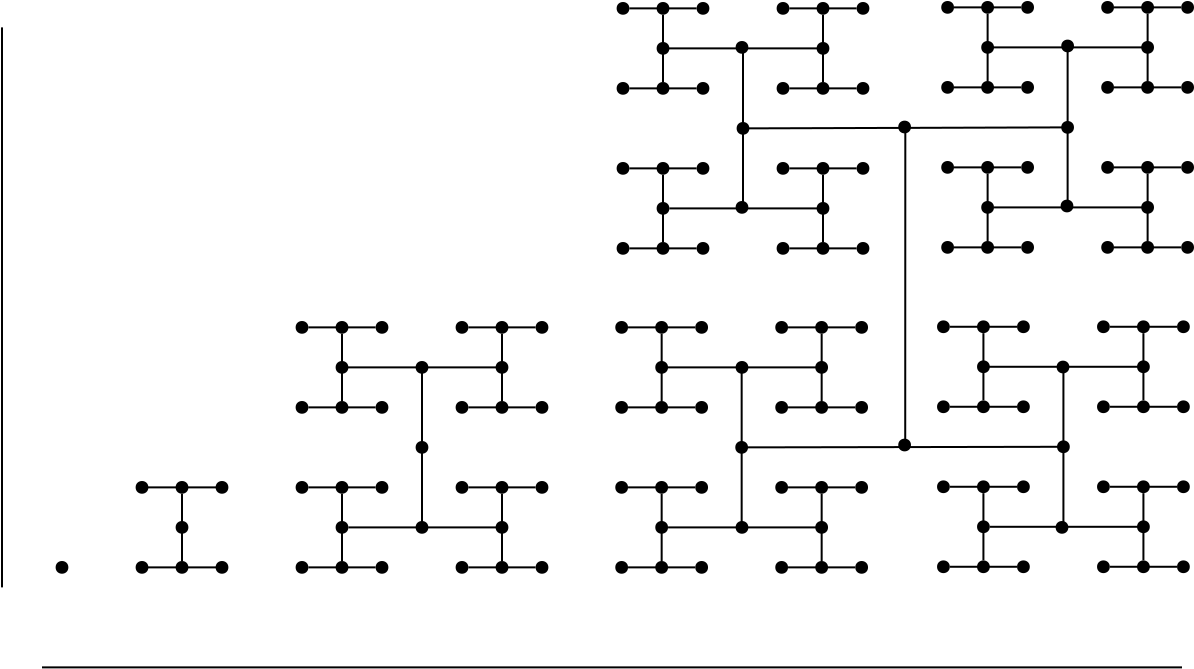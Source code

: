 <?xml version="1.0" encoding="UTF-8"?>
<dia:diagram xmlns:dia="http://www.lysator.liu.se/~alla/dia/">
  <dia:layer name="Background" visible="true">
    <dia:object type="Standard - Ellipse" version="0" id="O0">
      <dia:attribute name="obj_pos">
        <dia:point val="37.731,14.731"/>
      </dia:attribute>
      <dia:attribute name="obj_bb">
        <dia:rectangle val="37.681,14.681;38.319,15.319"/>
      </dia:attribute>
      <dia:attribute name="elem_corner">
        <dia:point val="37.731,14.731"/>
      </dia:attribute>
      <dia:attribute name="elem_width">
        <dia:real val="0.537"/>
      </dia:attribute>
      <dia:attribute name="elem_height">
        <dia:real val="0.537"/>
      </dia:attribute>
      <dia:attribute name="inner_color">
        <dia:color val="#000000"/>
      </dia:attribute>
    </dia:object>
    <dia:object type="Standard - Ellipse" version="0" id="O1">
      <dia:attribute name="obj_pos">
        <dia:point val="43.731,12.731"/>
      </dia:attribute>
      <dia:attribute name="obj_bb">
        <dia:rectangle val="43.681,12.681;44.319,13.319"/>
      </dia:attribute>
      <dia:attribute name="elem_corner">
        <dia:point val="43.731,12.731"/>
      </dia:attribute>
      <dia:attribute name="elem_width">
        <dia:real val="0.538"/>
      </dia:attribute>
      <dia:attribute name="elem_height">
        <dia:real val="0.537"/>
      </dia:attribute>
      <dia:attribute name="inner_color">
        <dia:color val="#000000"/>
      </dia:attribute>
    </dia:object>
    <dia:object type="Standard - Line" version="0" id="O2">
      <dia:attribute name="obj_pos">
        <dia:point val="44.0,11.319"/>
      </dia:attribute>
      <dia:attribute name="obj_bb">
        <dia:rectangle val="43.95,11.269;44.05,14.731"/>
      </dia:attribute>
      <dia:attribute name="conn_endpoints">
        <dia:point val="44.0,11.319"/>
        <dia:point val="44.0,14.681"/>
      </dia:attribute>
      <dia:attribute name="numcp">
        <dia:int val="1"/>
      </dia:attribute>
      <dia:connections>
        <dia:connection handle="0" to="O3" connection="8"/>
        <dia:connection handle="1" to="O4" connection="8"/>
      </dia:connections>
    </dia:object>
    <dia:object type="Standard - Ellipse" version="0" id="O3">
      <dia:attribute name="obj_pos">
        <dia:point val="43.731,10.731"/>
      </dia:attribute>
      <dia:attribute name="obj_bb">
        <dia:rectangle val="43.681,10.681;44.319,11.319"/>
      </dia:attribute>
      <dia:attribute name="elem_corner">
        <dia:point val="43.731,10.731"/>
      </dia:attribute>
      <dia:attribute name="elem_width">
        <dia:real val="0.538"/>
      </dia:attribute>
      <dia:attribute name="elem_height">
        <dia:real val="0.537"/>
      </dia:attribute>
      <dia:attribute name="inner_color">
        <dia:color val="#000000"/>
      </dia:attribute>
    </dia:object>
    <dia:object type="Standard - Ellipse" version="0" id="O4">
      <dia:attribute name="obj_pos">
        <dia:point val="43.731,14.731"/>
      </dia:attribute>
      <dia:attribute name="obj_bb">
        <dia:rectangle val="43.681,14.681;44.319,15.319"/>
      </dia:attribute>
      <dia:attribute name="elem_corner">
        <dia:point val="43.731,14.731"/>
      </dia:attribute>
      <dia:attribute name="elem_width">
        <dia:real val="0.538"/>
      </dia:attribute>
      <dia:attribute name="elem_height">
        <dia:real val="0.537"/>
      </dia:attribute>
      <dia:attribute name="inner_color">
        <dia:color val="#000000"/>
      </dia:attribute>
    </dia:object>
    <dia:object type="Standard - Line" version="0" id="O5">
      <dia:attribute name="obj_pos">
        <dia:point val="42,11"/>
      </dia:attribute>
      <dia:attribute name="obj_bb">
        <dia:rectangle val="41.95,10.95;46.05,11.05"/>
      </dia:attribute>
      <dia:attribute name="conn_endpoints">
        <dia:point val="42,11"/>
        <dia:point val="46,11"/>
      </dia:attribute>
      <dia:attribute name="numcp">
        <dia:int val="1"/>
      </dia:attribute>
    </dia:object>
    <dia:object type="Standard - Line" version="0" id="O6">
      <dia:attribute name="obj_pos">
        <dia:point val="42,15"/>
      </dia:attribute>
      <dia:attribute name="obj_bb">
        <dia:rectangle val="41.95,14.95;46.05,15.05"/>
      </dia:attribute>
      <dia:attribute name="conn_endpoints">
        <dia:point val="42,15"/>
        <dia:point val="46,15"/>
      </dia:attribute>
      <dia:attribute name="numcp">
        <dia:int val="1"/>
      </dia:attribute>
    </dia:object>
    <dia:object type="Standard - Ellipse" version="0" id="O7">
      <dia:attribute name="obj_pos">
        <dia:point val="41.731,10.731"/>
      </dia:attribute>
      <dia:attribute name="obj_bb">
        <dia:rectangle val="41.681,10.681;42.319,11.319"/>
      </dia:attribute>
      <dia:attribute name="elem_corner">
        <dia:point val="41.731,10.731"/>
      </dia:attribute>
      <dia:attribute name="elem_width">
        <dia:real val="0.538"/>
      </dia:attribute>
      <dia:attribute name="elem_height">
        <dia:real val="0.537"/>
      </dia:attribute>
      <dia:attribute name="inner_color">
        <dia:color val="#000000"/>
      </dia:attribute>
    </dia:object>
    <dia:object type="Standard - Ellipse" version="0" id="O8">
      <dia:attribute name="obj_pos">
        <dia:point val="45.731,10.731"/>
      </dia:attribute>
      <dia:attribute name="obj_bb">
        <dia:rectangle val="45.681,10.681;46.319,11.319"/>
      </dia:attribute>
      <dia:attribute name="elem_corner">
        <dia:point val="45.731,10.731"/>
      </dia:attribute>
      <dia:attribute name="elem_width">
        <dia:real val="0.538"/>
      </dia:attribute>
      <dia:attribute name="elem_height">
        <dia:real val="0.537"/>
      </dia:attribute>
      <dia:attribute name="inner_color">
        <dia:color val="#000000"/>
      </dia:attribute>
    </dia:object>
    <dia:object type="Standard - Ellipse" version="0" id="O9">
      <dia:attribute name="obj_pos">
        <dia:point val="41.731,14.731"/>
      </dia:attribute>
      <dia:attribute name="obj_bb">
        <dia:rectangle val="41.681,14.681;42.319,15.319"/>
      </dia:attribute>
      <dia:attribute name="elem_corner">
        <dia:point val="41.731,14.731"/>
      </dia:attribute>
      <dia:attribute name="elem_width">
        <dia:real val="0.538"/>
      </dia:attribute>
      <dia:attribute name="elem_height">
        <dia:real val="0.537"/>
      </dia:attribute>
      <dia:attribute name="inner_color">
        <dia:color val="#000000"/>
      </dia:attribute>
    </dia:object>
    <dia:object type="Standard - Ellipse" version="0" id="O10">
      <dia:attribute name="obj_pos">
        <dia:point val="45.731,14.731"/>
      </dia:attribute>
      <dia:attribute name="obj_bb">
        <dia:rectangle val="45.681,14.681;46.319,15.319"/>
      </dia:attribute>
      <dia:attribute name="elem_corner">
        <dia:point val="45.731,14.731"/>
      </dia:attribute>
      <dia:attribute name="elem_width">
        <dia:real val="0.538"/>
      </dia:attribute>
      <dia:attribute name="elem_height">
        <dia:real val="0.537"/>
      </dia:attribute>
      <dia:attribute name="inner_color">
        <dia:color val="#000000"/>
      </dia:attribute>
    </dia:object>
    <dia:object type="Standard - Ellipse" version="0" id="O11">
      <dia:attribute name="obj_pos">
        <dia:point val="84.012,-3.269"/>
      </dia:attribute>
      <dia:attribute name="obj_bb">
        <dia:rectangle val="83.962,-3.319;84.6,-2.681"/>
      </dia:attribute>
      <dia:attribute name="elem_corner">
        <dia:point val="84.012,-3.269"/>
      </dia:attribute>
      <dia:attribute name="elem_width">
        <dia:real val="0.538"/>
      </dia:attribute>
      <dia:attribute name="elem_height">
        <dia:real val="0.537"/>
      </dia:attribute>
      <dia:attribute name="inner_color">
        <dia:color val="#000000"/>
      </dia:attribute>
    </dia:object>
    <dia:object type="Standard - Line" version="0" id="O12">
      <dia:attribute name="obj_pos">
        <dia:point val="84.281,-4.681"/>
      </dia:attribute>
      <dia:attribute name="obj_bb">
        <dia:rectangle val="84.231,-4.731;84.331,-1.269"/>
      </dia:attribute>
      <dia:attribute name="conn_endpoints">
        <dia:point val="84.281,-4.681"/>
        <dia:point val="84.281,-1.319"/>
      </dia:attribute>
      <dia:attribute name="numcp">
        <dia:int val="1"/>
      </dia:attribute>
      <dia:connections>
        <dia:connection handle="0" to="O13" connection="8"/>
        <dia:connection handle="1" to="O14" connection="8"/>
      </dia:connections>
    </dia:object>
    <dia:object type="Standard - Ellipse" version="0" id="O13">
      <dia:attribute name="obj_pos">
        <dia:point val="84.012,-5.269"/>
      </dia:attribute>
      <dia:attribute name="obj_bb">
        <dia:rectangle val="83.962,-5.319;84.6,-4.681"/>
      </dia:attribute>
      <dia:attribute name="elem_corner">
        <dia:point val="84.012,-5.269"/>
      </dia:attribute>
      <dia:attribute name="elem_width">
        <dia:real val="0.538"/>
      </dia:attribute>
      <dia:attribute name="elem_height">
        <dia:real val="0.537"/>
      </dia:attribute>
      <dia:attribute name="inner_color">
        <dia:color val="#000000"/>
      </dia:attribute>
    </dia:object>
    <dia:object type="Standard - Ellipse" version="0" id="O14">
      <dia:attribute name="obj_pos">
        <dia:point val="84.012,-1.269"/>
      </dia:attribute>
      <dia:attribute name="obj_bb">
        <dia:rectangle val="83.962,-1.319;84.6,-0.681"/>
      </dia:attribute>
      <dia:attribute name="elem_corner">
        <dia:point val="84.012,-1.269"/>
      </dia:attribute>
      <dia:attribute name="elem_width">
        <dia:real val="0.538"/>
      </dia:attribute>
      <dia:attribute name="elem_height">
        <dia:real val="0.537"/>
      </dia:attribute>
      <dia:attribute name="inner_color">
        <dia:color val="#000000"/>
      </dia:attribute>
    </dia:object>
    <dia:object type="Standard - Line" version="0" id="O15">
      <dia:attribute name="obj_pos">
        <dia:point val="82.6,-5"/>
      </dia:attribute>
      <dia:attribute name="obj_bb">
        <dia:rectangle val="82.55,-5.05;86.012,-4.95"/>
      </dia:attribute>
      <dia:attribute name="conn_endpoints">
        <dia:point val="82.6,-5"/>
        <dia:point val="85.962,-5"/>
      </dia:attribute>
      <dia:attribute name="numcp">
        <dia:int val="1"/>
      </dia:attribute>
      <dia:connections>
        <dia:connection handle="0" to="O17" connection="8"/>
        <dia:connection handle="1" to="O18" connection="8"/>
      </dia:connections>
    </dia:object>
    <dia:object type="Standard - Line" version="0" id="O16">
      <dia:attribute name="obj_pos">
        <dia:point val="82.6,-1"/>
      </dia:attribute>
      <dia:attribute name="obj_bb">
        <dia:rectangle val="82.55,-1.05;86.012,-0.95"/>
      </dia:attribute>
      <dia:attribute name="conn_endpoints">
        <dia:point val="82.6,-1"/>
        <dia:point val="85.962,-1"/>
      </dia:attribute>
      <dia:attribute name="numcp">
        <dia:int val="1"/>
      </dia:attribute>
      <dia:connections>
        <dia:connection handle="0" to="O19" connection="8"/>
        <dia:connection handle="1" to="O20" connection="8"/>
      </dia:connections>
    </dia:object>
    <dia:object type="Standard - Ellipse" version="0" id="O17">
      <dia:attribute name="obj_pos">
        <dia:point val="82.012,-5.269"/>
      </dia:attribute>
      <dia:attribute name="obj_bb">
        <dia:rectangle val="81.962,-5.319;82.6,-4.681"/>
      </dia:attribute>
      <dia:attribute name="elem_corner">
        <dia:point val="82.012,-5.269"/>
      </dia:attribute>
      <dia:attribute name="elem_width">
        <dia:real val="0.538"/>
      </dia:attribute>
      <dia:attribute name="elem_height">
        <dia:real val="0.537"/>
      </dia:attribute>
      <dia:attribute name="inner_color">
        <dia:color val="#000000"/>
      </dia:attribute>
    </dia:object>
    <dia:object type="Standard - Ellipse" version="0" id="O18">
      <dia:attribute name="obj_pos">
        <dia:point val="86.012,-5.269"/>
      </dia:attribute>
      <dia:attribute name="obj_bb">
        <dia:rectangle val="85.962,-5.319;86.6,-4.681"/>
      </dia:attribute>
      <dia:attribute name="elem_corner">
        <dia:point val="86.012,-5.269"/>
      </dia:attribute>
      <dia:attribute name="elem_width">
        <dia:real val="0.538"/>
      </dia:attribute>
      <dia:attribute name="elem_height">
        <dia:real val="0.537"/>
      </dia:attribute>
      <dia:attribute name="inner_color">
        <dia:color val="#000000"/>
      </dia:attribute>
    </dia:object>
    <dia:object type="Standard - Ellipse" version="0" id="O19">
      <dia:attribute name="obj_pos">
        <dia:point val="82.012,-1.269"/>
      </dia:attribute>
      <dia:attribute name="obj_bb">
        <dia:rectangle val="81.962,-1.319;82.6,-0.681"/>
      </dia:attribute>
      <dia:attribute name="elem_corner">
        <dia:point val="82.012,-1.269"/>
      </dia:attribute>
      <dia:attribute name="elem_width">
        <dia:real val="0.538"/>
      </dia:attribute>
      <dia:attribute name="elem_height">
        <dia:real val="0.537"/>
      </dia:attribute>
      <dia:attribute name="inner_color">
        <dia:color val="#000000"/>
      </dia:attribute>
    </dia:object>
    <dia:object type="Standard - Ellipse" version="0" id="O20">
      <dia:attribute name="obj_pos">
        <dia:point val="86.012,-1.269"/>
      </dia:attribute>
      <dia:attribute name="obj_bb">
        <dia:rectangle val="85.962,-1.319;86.6,-0.681"/>
      </dia:attribute>
      <dia:attribute name="elem_corner">
        <dia:point val="86.012,-1.269"/>
      </dia:attribute>
      <dia:attribute name="elem_width">
        <dia:real val="0.538"/>
      </dia:attribute>
      <dia:attribute name="elem_height">
        <dia:real val="0.537"/>
      </dia:attribute>
      <dia:attribute name="inner_color">
        <dia:color val="#000000"/>
      </dia:attribute>
    </dia:object>
    <dia:object type="Standard - Ellipse" version="0" id="O21">
      <dia:attribute name="obj_pos">
        <dia:point val="84.012,-11.269"/>
      </dia:attribute>
      <dia:attribute name="obj_bb">
        <dia:rectangle val="83.962,-11.319;84.6,-10.681"/>
      </dia:attribute>
      <dia:attribute name="elem_corner">
        <dia:point val="84.012,-11.269"/>
      </dia:attribute>
      <dia:attribute name="elem_width">
        <dia:real val="0.538"/>
      </dia:attribute>
      <dia:attribute name="elem_height">
        <dia:real val="0.537"/>
      </dia:attribute>
      <dia:attribute name="inner_color">
        <dia:color val="#000000"/>
      </dia:attribute>
    </dia:object>
    <dia:object type="Standard - Line" version="0" id="O22">
      <dia:attribute name="obj_pos">
        <dia:point val="84.281,-12.681"/>
      </dia:attribute>
      <dia:attribute name="obj_bb">
        <dia:rectangle val="84.231,-12.731;84.331,-9.269"/>
      </dia:attribute>
      <dia:attribute name="conn_endpoints">
        <dia:point val="84.281,-12.681"/>
        <dia:point val="84.281,-9.319"/>
      </dia:attribute>
      <dia:attribute name="numcp">
        <dia:int val="1"/>
      </dia:attribute>
      <dia:connections>
        <dia:connection handle="0" to="O23" connection="8"/>
        <dia:connection handle="1" to="O24" connection="8"/>
      </dia:connections>
    </dia:object>
    <dia:object type="Standard - Ellipse" version="0" id="O23">
      <dia:attribute name="obj_pos">
        <dia:point val="84.012,-13.269"/>
      </dia:attribute>
      <dia:attribute name="obj_bb">
        <dia:rectangle val="83.962,-13.319;84.6,-12.681"/>
      </dia:attribute>
      <dia:attribute name="elem_corner">
        <dia:point val="84.012,-13.269"/>
      </dia:attribute>
      <dia:attribute name="elem_width">
        <dia:real val="0.538"/>
      </dia:attribute>
      <dia:attribute name="elem_height">
        <dia:real val="0.537"/>
      </dia:attribute>
      <dia:attribute name="inner_color">
        <dia:color val="#000000"/>
      </dia:attribute>
    </dia:object>
    <dia:object type="Standard - Ellipse" version="0" id="O24">
      <dia:attribute name="obj_pos">
        <dia:point val="84.012,-9.269"/>
      </dia:attribute>
      <dia:attribute name="obj_bb">
        <dia:rectangle val="83.962,-9.319;84.6,-8.681"/>
      </dia:attribute>
      <dia:attribute name="elem_corner">
        <dia:point val="84.012,-9.269"/>
      </dia:attribute>
      <dia:attribute name="elem_width">
        <dia:real val="0.538"/>
      </dia:attribute>
      <dia:attribute name="elem_height">
        <dia:real val="0.537"/>
      </dia:attribute>
      <dia:attribute name="inner_color">
        <dia:color val="#000000"/>
      </dia:attribute>
    </dia:object>
    <dia:object type="Standard - Line" version="0" id="O25">
      <dia:attribute name="obj_pos">
        <dia:point val="82.6,-13"/>
      </dia:attribute>
      <dia:attribute name="obj_bb">
        <dia:rectangle val="82.55,-13.05;86.012,-12.95"/>
      </dia:attribute>
      <dia:attribute name="conn_endpoints">
        <dia:point val="82.6,-13"/>
        <dia:point val="85.962,-13"/>
      </dia:attribute>
      <dia:attribute name="numcp">
        <dia:int val="1"/>
      </dia:attribute>
      <dia:connections>
        <dia:connection handle="0" to="O27" connection="8"/>
        <dia:connection handle="1" to="O28" connection="8"/>
      </dia:connections>
    </dia:object>
    <dia:object type="Standard - Line" version="0" id="O26">
      <dia:attribute name="obj_pos">
        <dia:point val="82.6,-9"/>
      </dia:attribute>
      <dia:attribute name="obj_bb">
        <dia:rectangle val="82.55,-9.05;86.012,-8.95"/>
      </dia:attribute>
      <dia:attribute name="conn_endpoints">
        <dia:point val="82.6,-9"/>
        <dia:point val="85.962,-9"/>
      </dia:attribute>
      <dia:attribute name="numcp">
        <dia:int val="1"/>
      </dia:attribute>
      <dia:connections>
        <dia:connection handle="0" to="O29" connection="8"/>
        <dia:connection handle="1" to="O30" connection="8"/>
      </dia:connections>
    </dia:object>
    <dia:object type="Standard - Ellipse" version="0" id="O27">
      <dia:attribute name="obj_pos">
        <dia:point val="82.012,-13.269"/>
      </dia:attribute>
      <dia:attribute name="obj_bb">
        <dia:rectangle val="81.962,-13.319;82.6,-12.681"/>
      </dia:attribute>
      <dia:attribute name="elem_corner">
        <dia:point val="82.012,-13.269"/>
      </dia:attribute>
      <dia:attribute name="elem_width">
        <dia:real val="0.538"/>
      </dia:attribute>
      <dia:attribute name="elem_height">
        <dia:real val="0.537"/>
      </dia:attribute>
      <dia:attribute name="inner_color">
        <dia:color val="#000000"/>
      </dia:attribute>
    </dia:object>
    <dia:object type="Standard - Ellipse" version="0" id="O28">
      <dia:attribute name="obj_pos">
        <dia:point val="86.012,-13.269"/>
      </dia:attribute>
      <dia:attribute name="obj_bb">
        <dia:rectangle val="85.962,-13.319;86.6,-12.681"/>
      </dia:attribute>
      <dia:attribute name="elem_corner">
        <dia:point val="86.012,-13.269"/>
      </dia:attribute>
      <dia:attribute name="elem_width">
        <dia:real val="0.538"/>
      </dia:attribute>
      <dia:attribute name="elem_height">
        <dia:real val="0.537"/>
      </dia:attribute>
      <dia:attribute name="inner_color">
        <dia:color val="#000000"/>
      </dia:attribute>
    </dia:object>
    <dia:object type="Standard - Ellipse" version="0" id="O29">
      <dia:attribute name="obj_pos">
        <dia:point val="82.012,-9.269"/>
      </dia:attribute>
      <dia:attribute name="obj_bb">
        <dia:rectangle val="81.962,-9.319;82.6,-8.681"/>
      </dia:attribute>
      <dia:attribute name="elem_corner">
        <dia:point val="82.012,-9.269"/>
      </dia:attribute>
      <dia:attribute name="elem_width">
        <dia:real val="0.538"/>
      </dia:attribute>
      <dia:attribute name="elem_height">
        <dia:real val="0.537"/>
      </dia:attribute>
      <dia:attribute name="inner_color">
        <dia:color val="#000000"/>
      </dia:attribute>
    </dia:object>
    <dia:object type="Standard - Ellipse" version="0" id="O30">
      <dia:attribute name="obj_pos">
        <dia:point val="86.012,-9.269"/>
      </dia:attribute>
      <dia:attribute name="obj_bb">
        <dia:rectangle val="85.962,-9.319;86.6,-8.681"/>
      </dia:attribute>
      <dia:attribute name="elem_corner">
        <dia:point val="86.012,-9.269"/>
      </dia:attribute>
      <dia:attribute name="elem_width">
        <dia:real val="0.538"/>
      </dia:attribute>
      <dia:attribute name="elem_height">
        <dia:real val="0.537"/>
      </dia:attribute>
      <dia:attribute name="inner_color">
        <dia:color val="#000000"/>
      </dia:attribute>
    </dia:object>
    <dia:object type="Standard - Ellipse" version="0" id="O31">
      <dia:attribute name="obj_pos">
        <dia:point val="92.012,-3.269"/>
      </dia:attribute>
      <dia:attribute name="obj_bb">
        <dia:rectangle val="91.962,-3.319;92.6,-2.681"/>
      </dia:attribute>
      <dia:attribute name="elem_corner">
        <dia:point val="92.012,-3.269"/>
      </dia:attribute>
      <dia:attribute name="elem_width">
        <dia:real val="0.538"/>
      </dia:attribute>
      <dia:attribute name="elem_height">
        <dia:real val="0.537"/>
      </dia:attribute>
      <dia:attribute name="inner_color">
        <dia:color val="#000000"/>
      </dia:attribute>
    </dia:object>
    <dia:object type="Standard - Line" version="0" id="O32">
      <dia:attribute name="obj_pos">
        <dia:point val="92.281,-4.681"/>
      </dia:attribute>
      <dia:attribute name="obj_bb">
        <dia:rectangle val="92.231,-4.731;92.331,-1.269"/>
      </dia:attribute>
      <dia:attribute name="conn_endpoints">
        <dia:point val="92.281,-4.681"/>
        <dia:point val="92.281,-1.319"/>
      </dia:attribute>
      <dia:attribute name="numcp">
        <dia:int val="1"/>
      </dia:attribute>
      <dia:connections>
        <dia:connection handle="0" to="O33" connection="8"/>
        <dia:connection handle="1" to="O34" connection="8"/>
      </dia:connections>
    </dia:object>
    <dia:object type="Standard - Ellipse" version="0" id="O33">
      <dia:attribute name="obj_pos">
        <dia:point val="92.012,-5.269"/>
      </dia:attribute>
      <dia:attribute name="obj_bb">
        <dia:rectangle val="91.962,-5.319;92.6,-4.681"/>
      </dia:attribute>
      <dia:attribute name="elem_corner">
        <dia:point val="92.012,-5.269"/>
      </dia:attribute>
      <dia:attribute name="elem_width">
        <dia:real val="0.538"/>
      </dia:attribute>
      <dia:attribute name="elem_height">
        <dia:real val="0.537"/>
      </dia:attribute>
      <dia:attribute name="inner_color">
        <dia:color val="#000000"/>
      </dia:attribute>
    </dia:object>
    <dia:object type="Standard - Ellipse" version="0" id="O34">
      <dia:attribute name="obj_pos">
        <dia:point val="92.012,-1.269"/>
      </dia:attribute>
      <dia:attribute name="obj_bb">
        <dia:rectangle val="91.962,-1.319;92.6,-0.681"/>
      </dia:attribute>
      <dia:attribute name="elem_corner">
        <dia:point val="92.012,-1.269"/>
      </dia:attribute>
      <dia:attribute name="elem_width">
        <dia:real val="0.538"/>
      </dia:attribute>
      <dia:attribute name="elem_height">
        <dia:real val="0.537"/>
      </dia:attribute>
      <dia:attribute name="inner_color">
        <dia:color val="#000000"/>
      </dia:attribute>
    </dia:object>
    <dia:object type="Standard - Line" version="0" id="O35">
      <dia:attribute name="obj_pos">
        <dia:point val="90.6,-5"/>
      </dia:attribute>
      <dia:attribute name="obj_bb">
        <dia:rectangle val="90.55,-5.05;94.012,-4.95"/>
      </dia:attribute>
      <dia:attribute name="conn_endpoints">
        <dia:point val="90.6,-5"/>
        <dia:point val="93.962,-5"/>
      </dia:attribute>
      <dia:attribute name="numcp">
        <dia:int val="1"/>
      </dia:attribute>
      <dia:connections>
        <dia:connection handle="0" to="O37" connection="8"/>
        <dia:connection handle="1" to="O38" connection="8"/>
      </dia:connections>
    </dia:object>
    <dia:object type="Standard - Line" version="0" id="O36">
      <dia:attribute name="obj_pos">
        <dia:point val="90.6,-1"/>
      </dia:attribute>
      <dia:attribute name="obj_bb">
        <dia:rectangle val="90.55,-1.05;94.012,-0.95"/>
      </dia:attribute>
      <dia:attribute name="conn_endpoints">
        <dia:point val="90.6,-1"/>
        <dia:point val="93.962,-1"/>
      </dia:attribute>
      <dia:attribute name="numcp">
        <dia:int val="1"/>
      </dia:attribute>
      <dia:connections>
        <dia:connection handle="0" to="O39" connection="8"/>
        <dia:connection handle="1" to="O40" connection="8"/>
      </dia:connections>
    </dia:object>
    <dia:object type="Standard - Ellipse" version="0" id="O37">
      <dia:attribute name="obj_pos">
        <dia:point val="90.012,-5.269"/>
      </dia:attribute>
      <dia:attribute name="obj_bb">
        <dia:rectangle val="89.962,-5.319;90.6,-4.681"/>
      </dia:attribute>
      <dia:attribute name="elem_corner">
        <dia:point val="90.012,-5.269"/>
      </dia:attribute>
      <dia:attribute name="elem_width">
        <dia:real val="0.538"/>
      </dia:attribute>
      <dia:attribute name="elem_height">
        <dia:real val="0.537"/>
      </dia:attribute>
      <dia:attribute name="inner_color">
        <dia:color val="#000000"/>
      </dia:attribute>
    </dia:object>
    <dia:object type="Standard - Ellipse" version="0" id="O38">
      <dia:attribute name="obj_pos">
        <dia:point val="94.012,-5.269"/>
      </dia:attribute>
      <dia:attribute name="obj_bb">
        <dia:rectangle val="93.962,-5.319;94.6,-4.681"/>
      </dia:attribute>
      <dia:attribute name="elem_corner">
        <dia:point val="94.012,-5.269"/>
      </dia:attribute>
      <dia:attribute name="elem_width">
        <dia:real val="0.538"/>
      </dia:attribute>
      <dia:attribute name="elem_height">
        <dia:real val="0.537"/>
      </dia:attribute>
      <dia:attribute name="inner_color">
        <dia:color val="#000000"/>
      </dia:attribute>
    </dia:object>
    <dia:object type="Standard - Ellipse" version="0" id="O39">
      <dia:attribute name="obj_pos">
        <dia:point val="90.012,-1.269"/>
      </dia:attribute>
      <dia:attribute name="obj_bb">
        <dia:rectangle val="89.962,-1.319;90.6,-0.681"/>
      </dia:attribute>
      <dia:attribute name="elem_corner">
        <dia:point val="90.012,-1.269"/>
      </dia:attribute>
      <dia:attribute name="elem_width">
        <dia:real val="0.538"/>
      </dia:attribute>
      <dia:attribute name="elem_height">
        <dia:real val="0.537"/>
      </dia:attribute>
      <dia:attribute name="inner_color">
        <dia:color val="#000000"/>
      </dia:attribute>
    </dia:object>
    <dia:object type="Standard - Ellipse" version="0" id="O40">
      <dia:attribute name="obj_pos">
        <dia:point val="94.012,-1.269"/>
      </dia:attribute>
      <dia:attribute name="obj_bb">
        <dia:rectangle val="93.962,-1.319;94.6,-0.681"/>
      </dia:attribute>
      <dia:attribute name="elem_corner">
        <dia:point val="94.012,-1.269"/>
      </dia:attribute>
      <dia:attribute name="elem_width">
        <dia:real val="0.538"/>
      </dia:attribute>
      <dia:attribute name="elem_height">
        <dia:real val="0.537"/>
      </dia:attribute>
      <dia:attribute name="inner_color">
        <dia:color val="#000000"/>
      </dia:attribute>
    </dia:object>
    <dia:object type="Standard - Ellipse" version="0" id="O41">
      <dia:attribute name="obj_pos">
        <dia:point val="92.012,-11.269"/>
      </dia:attribute>
      <dia:attribute name="obj_bb">
        <dia:rectangle val="91.962,-11.319;92.6,-10.681"/>
      </dia:attribute>
      <dia:attribute name="elem_corner">
        <dia:point val="92.012,-11.269"/>
      </dia:attribute>
      <dia:attribute name="elem_width">
        <dia:real val="0.538"/>
      </dia:attribute>
      <dia:attribute name="elem_height">
        <dia:real val="0.537"/>
      </dia:attribute>
      <dia:attribute name="inner_color">
        <dia:color val="#000000"/>
      </dia:attribute>
    </dia:object>
    <dia:object type="Standard - Line" version="0" id="O42">
      <dia:attribute name="obj_pos">
        <dia:point val="92.281,-12.681"/>
      </dia:attribute>
      <dia:attribute name="obj_bb">
        <dia:rectangle val="92.231,-12.731;92.331,-9.269"/>
      </dia:attribute>
      <dia:attribute name="conn_endpoints">
        <dia:point val="92.281,-12.681"/>
        <dia:point val="92.281,-9.319"/>
      </dia:attribute>
      <dia:attribute name="numcp">
        <dia:int val="1"/>
      </dia:attribute>
      <dia:connections>
        <dia:connection handle="0" to="O43" connection="8"/>
        <dia:connection handle="1" to="O44" connection="8"/>
      </dia:connections>
    </dia:object>
    <dia:object type="Standard - Ellipse" version="0" id="O43">
      <dia:attribute name="obj_pos">
        <dia:point val="92.012,-13.269"/>
      </dia:attribute>
      <dia:attribute name="obj_bb">
        <dia:rectangle val="91.962,-13.319;92.6,-12.681"/>
      </dia:attribute>
      <dia:attribute name="elem_corner">
        <dia:point val="92.012,-13.269"/>
      </dia:attribute>
      <dia:attribute name="elem_width">
        <dia:real val="0.538"/>
      </dia:attribute>
      <dia:attribute name="elem_height">
        <dia:real val="0.537"/>
      </dia:attribute>
      <dia:attribute name="inner_color">
        <dia:color val="#000000"/>
      </dia:attribute>
    </dia:object>
    <dia:object type="Standard - Ellipse" version="0" id="O44">
      <dia:attribute name="obj_pos">
        <dia:point val="92.012,-9.269"/>
      </dia:attribute>
      <dia:attribute name="obj_bb">
        <dia:rectangle val="91.962,-9.319;92.6,-8.681"/>
      </dia:attribute>
      <dia:attribute name="elem_corner">
        <dia:point val="92.012,-9.269"/>
      </dia:attribute>
      <dia:attribute name="elem_width">
        <dia:real val="0.538"/>
      </dia:attribute>
      <dia:attribute name="elem_height">
        <dia:real val="0.537"/>
      </dia:attribute>
      <dia:attribute name="inner_color">
        <dia:color val="#000000"/>
      </dia:attribute>
    </dia:object>
    <dia:object type="Standard - Line" version="0" id="O45">
      <dia:attribute name="obj_pos">
        <dia:point val="90.6,-13"/>
      </dia:attribute>
      <dia:attribute name="obj_bb">
        <dia:rectangle val="90.55,-13.05;94.012,-12.95"/>
      </dia:attribute>
      <dia:attribute name="conn_endpoints">
        <dia:point val="90.6,-13"/>
        <dia:point val="93.962,-13"/>
      </dia:attribute>
      <dia:attribute name="numcp">
        <dia:int val="1"/>
      </dia:attribute>
      <dia:connections>
        <dia:connection handle="0" to="O47" connection="8"/>
        <dia:connection handle="1" to="O48" connection="8"/>
      </dia:connections>
    </dia:object>
    <dia:object type="Standard - Line" version="0" id="O46">
      <dia:attribute name="obj_pos">
        <dia:point val="90.6,-9"/>
      </dia:attribute>
      <dia:attribute name="obj_bb">
        <dia:rectangle val="90.55,-9.05;94.012,-8.95"/>
      </dia:attribute>
      <dia:attribute name="conn_endpoints">
        <dia:point val="90.6,-9"/>
        <dia:point val="93.962,-9"/>
      </dia:attribute>
      <dia:attribute name="numcp">
        <dia:int val="1"/>
      </dia:attribute>
      <dia:connections>
        <dia:connection handle="0" to="O49" connection="8"/>
        <dia:connection handle="1" to="O50" connection="8"/>
      </dia:connections>
    </dia:object>
    <dia:object type="Standard - Ellipse" version="0" id="O47">
      <dia:attribute name="obj_pos">
        <dia:point val="90.012,-13.269"/>
      </dia:attribute>
      <dia:attribute name="obj_bb">
        <dia:rectangle val="89.962,-13.319;90.6,-12.681"/>
      </dia:attribute>
      <dia:attribute name="elem_corner">
        <dia:point val="90.012,-13.269"/>
      </dia:attribute>
      <dia:attribute name="elem_width">
        <dia:real val="0.538"/>
      </dia:attribute>
      <dia:attribute name="elem_height">
        <dia:real val="0.537"/>
      </dia:attribute>
      <dia:attribute name="inner_color">
        <dia:color val="#000000"/>
      </dia:attribute>
    </dia:object>
    <dia:object type="Standard - Ellipse" version="0" id="O48">
      <dia:attribute name="obj_pos">
        <dia:point val="94.012,-13.269"/>
      </dia:attribute>
      <dia:attribute name="obj_bb">
        <dia:rectangle val="93.962,-13.319;94.6,-12.681"/>
      </dia:attribute>
      <dia:attribute name="elem_corner">
        <dia:point val="94.012,-13.269"/>
      </dia:attribute>
      <dia:attribute name="elem_width">
        <dia:real val="0.538"/>
      </dia:attribute>
      <dia:attribute name="elem_height">
        <dia:real val="0.537"/>
      </dia:attribute>
      <dia:attribute name="inner_color">
        <dia:color val="#000000"/>
      </dia:attribute>
    </dia:object>
    <dia:object type="Standard - Ellipse" version="0" id="O49">
      <dia:attribute name="obj_pos">
        <dia:point val="90.012,-9.269"/>
      </dia:attribute>
      <dia:attribute name="obj_bb">
        <dia:rectangle val="89.962,-9.319;90.6,-8.681"/>
      </dia:attribute>
      <dia:attribute name="elem_corner">
        <dia:point val="90.012,-9.269"/>
      </dia:attribute>
      <dia:attribute name="elem_width">
        <dia:real val="0.538"/>
      </dia:attribute>
      <dia:attribute name="elem_height">
        <dia:real val="0.537"/>
      </dia:attribute>
      <dia:attribute name="inner_color">
        <dia:color val="#000000"/>
      </dia:attribute>
    </dia:object>
    <dia:object type="Standard - Ellipse" version="0" id="O50">
      <dia:attribute name="obj_pos">
        <dia:point val="94.012,-9.269"/>
      </dia:attribute>
      <dia:attribute name="obj_bb">
        <dia:rectangle val="93.962,-9.319;94.6,-8.681"/>
      </dia:attribute>
      <dia:attribute name="elem_corner">
        <dia:point val="94.012,-9.269"/>
      </dia:attribute>
      <dia:attribute name="elem_width">
        <dia:real val="0.538"/>
      </dia:attribute>
      <dia:attribute name="elem_height">
        <dia:real val="0.537"/>
      </dia:attribute>
      <dia:attribute name="inner_color">
        <dia:color val="#000000"/>
      </dia:attribute>
    </dia:object>
    <dia:object type="Standard - Line" version="0" id="O51">
      <dia:attribute name="obj_pos">
        <dia:point val="84.281,-11"/>
      </dia:attribute>
      <dia:attribute name="obj_bb">
        <dia:rectangle val="84.231,-11.05;92.331,-10.95"/>
      </dia:attribute>
      <dia:attribute name="conn_endpoints">
        <dia:point val="84.281,-11"/>
        <dia:point val="92.281,-11"/>
      </dia:attribute>
      <dia:attribute name="numcp">
        <dia:int val="1"/>
      </dia:attribute>
      <dia:connections>
        <dia:connection handle="0" to="O22" connection="0"/>
        <dia:connection handle="1" to="O42" connection="0"/>
      </dia:connections>
    </dia:object>
    <dia:object type="Standard - Line" version="0" id="O52">
      <dia:attribute name="obj_pos">
        <dia:point val="84.598,-3"/>
      </dia:attribute>
      <dia:attribute name="obj_bb">
        <dia:rectangle val="84.548,-3.05;92.6,-2.95"/>
      </dia:attribute>
      <dia:attribute name="conn_endpoints">
        <dia:point val="84.598,-3"/>
        <dia:point val="92.55,-3"/>
      </dia:attribute>
      <dia:attribute name="numcp">
        <dia:int val="1"/>
      </dia:attribute>
      <dia:connections>
        <dia:connection handle="0" to="O11" connection="8"/>
        <dia:connection handle="1" to="O31" connection="4"/>
      </dia:connections>
    </dia:object>
    <dia:object type="Standard - Line" version="0" id="O53">
      <dia:attribute name="obj_pos">
        <dia:point val="88.281,-11"/>
      </dia:attribute>
      <dia:attribute name="obj_bb">
        <dia:rectangle val="88.231,-11.05;88.331,-2.95"/>
      </dia:attribute>
      <dia:attribute name="conn_endpoints">
        <dia:point val="88.281,-11"/>
        <dia:point val="88.281,-3.0"/>
      </dia:attribute>
      <dia:attribute name="numcp">
        <dia:int val="1"/>
      </dia:attribute>
      <dia:connections>
        <dia:connection handle="0" to="O51" connection="0"/>
      </dia:connections>
    </dia:object>
    <dia:object type="Standard - Ellipse" version="0" id="O54">
      <dia:attribute name="obj_pos">
        <dia:point val="88.012,-7.269"/>
      </dia:attribute>
      <dia:attribute name="obj_bb">
        <dia:rectangle val="87.962,-7.319;88.6,-6.681"/>
      </dia:attribute>
      <dia:attribute name="elem_corner">
        <dia:point val="88.012,-7.269"/>
      </dia:attribute>
      <dia:attribute name="elem_width">
        <dia:real val="0.537"/>
      </dia:attribute>
      <dia:attribute name="elem_height">
        <dia:real val="0.537"/>
      </dia:attribute>
      <dia:attribute name="inner_color">
        <dia:color val="#000000"/>
      </dia:attribute>
    </dia:object>
    <dia:group>
      <dia:object type="Standard - Ellipse" version="0" id="O55">
        <dia:attribute name="obj_pos">
          <dia:point val="51.731,12.731"/>
        </dia:attribute>
        <dia:attribute name="obj_bb">
          <dia:rectangle val="51.681,12.681;52.319,13.319"/>
        </dia:attribute>
        <dia:attribute name="elem_corner">
          <dia:point val="51.731,12.731"/>
        </dia:attribute>
        <dia:attribute name="elem_width">
          <dia:real val="0.538"/>
        </dia:attribute>
        <dia:attribute name="elem_height">
          <dia:real val="0.537"/>
        </dia:attribute>
        <dia:attribute name="inner_color">
          <dia:color val="#000000"/>
        </dia:attribute>
      </dia:object>
      <dia:object type="Standard - Line" version="0" id="O56">
        <dia:attribute name="obj_pos">
          <dia:point val="52.0,11.319"/>
        </dia:attribute>
        <dia:attribute name="obj_bb">
          <dia:rectangle val="51.95,11.269;52.05,14.731"/>
        </dia:attribute>
        <dia:attribute name="conn_endpoints">
          <dia:point val="52.0,11.319"/>
          <dia:point val="52.0,14.681"/>
        </dia:attribute>
        <dia:attribute name="numcp">
          <dia:int val="1"/>
        </dia:attribute>
        <dia:connections>
          <dia:connection handle="0" to="O57" connection="8"/>
          <dia:connection handle="1" to="O58" connection="8"/>
        </dia:connections>
      </dia:object>
      <dia:object type="Standard - Ellipse" version="0" id="O57">
        <dia:attribute name="obj_pos">
          <dia:point val="51.731,10.731"/>
        </dia:attribute>
        <dia:attribute name="obj_bb">
          <dia:rectangle val="51.681,10.681;52.319,11.319"/>
        </dia:attribute>
        <dia:attribute name="elem_corner">
          <dia:point val="51.731,10.731"/>
        </dia:attribute>
        <dia:attribute name="elem_width">
          <dia:real val="0.538"/>
        </dia:attribute>
        <dia:attribute name="elem_height">
          <dia:real val="0.537"/>
        </dia:attribute>
        <dia:attribute name="inner_color">
          <dia:color val="#000000"/>
        </dia:attribute>
      </dia:object>
      <dia:object type="Standard - Ellipse" version="0" id="O58">
        <dia:attribute name="obj_pos">
          <dia:point val="51.731,14.731"/>
        </dia:attribute>
        <dia:attribute name="obj_bb">
          <dia:rectangle val="51.681,14.681;52.319,15.319"/>
        </dia:attribute>
        <dia:attribute name="elem_corner">
          <dia:point val="51.731,14.731"/>
        </dia:attribute>
        <dia:attribute name="elem_width">
          <dia:real val="0.538"/>
        </dia:attribute>
        <dia:attribute name="elem_height">
          <dia:real val="0.537"/>
        </dia:attribute>
        <dia:attribute name="inner_color">
          <dia:color val="#000000"/>
        </dia:attribute>
      </dia:object>
      <dia:object type="Standard - Line" version="0" id="O59">
        <dia:attribute name="obj_pos">
          <dia:point val="50.319,11"/>
        </dia:attribute>
        <dia:attribute name="obj_bb">
          <dia:rectangle val="50.269,10.95;53.731,11.05"/>
        </dia:attribute>
        <dia:attribute name="conn_endpoints">
          <dia:point val="50.319,11"/>
          <dia:point val="53.681,11"/>
        </dia:attribute>
        <dia:attribute name="numcp">
          <dia:int val="1"/>
        </dia:attribute>
        <dia:connections>
          <dia:connection handle="0" to="O61" connection="8"/>
          <dia:connection handle="1" to="O62" connection="8"/>
        </dia:connections>
      </dia:object>
      <dia:object type="Standard - Line" version="0" id="O60">
        <dia:attribute name="obj_pos">
          <dia:point val="50.319,15"/>
        </dia:attribute>
        <dia:attribute name="obj_bb">
          <dia:rectangle val="50.269,14.95;53.731,15.05"/>
        </dia:attribute>
        <dia:attribute name="conn_endpoints">
          <dia:point val="50.319,15"/>
          <dia:point val="53.681,15"/>
        </dia:attribute>
        <dia:attribute name="numcp">
          <dia:int val="1"/>
        </dia:attribute>
        <dia:connections>
          <dia:connection handle="0" to="O63" connection="8"/>
          <dia:connection handle="1" to="O64" connection="8"/>
        </dia:connections>
      </dia:object>
      <dia:object type="Standard - Ellipse" version="0" id="O61">
        <dia:attribute name="obj_pos">
          <dia:point val="49.731,10.731"/>
        </dia:attribute>
        <dia:attribute name="obj_bb">
          <dia:rectangle val="49.681,10.681;50.319,11.319"/>
        </dia:attribute>
        <dia:attribute name="elem_corner">
          <dia:point val="49.731,10.731"/>
        </dia:attribute>
        <dia:attribute name="elem_width">
          <dia:real val="0.538"/>
        </dia:attribute>
        <dia:attribute name="elem_height">
          <dia:real val="0.537"/>
        </dia:attribute>
        <dia:attribute name="inner_color">
          <dia:color val="#000000"/>
        </dia:attribute>
      </dia:object>
      <dia:object type="Standard - Ellipse" version="0" id="O62">
        <dia:attribute name="obj_pos">
          <dia:point val="53.731,10.731"/>
        </dia:attribute>
        <dia:attribute name="obj_bb">
          <dia:rectangle val="53.681,10.681;54.319,11.319"/>
        </dia:attribute>
        <dia:attribute name="elem_corner">
          <dia:point val="53.731,10.731"/>
        </dia:attribute>
        <dia:attribute name="elem_width">
          <dia:real val="0.538"/>
        </dia:attribute>
        <dia:attribute name="elem_height">
          <dia:real val="0.537"/>
        </dia:attribute>
        <dia:attribute name="inner_color">
          <dia:color val="#000000"/>
        </dia:attribute>
      </dia:object>
      <dia:object type="Standard - Ellipse" version="0" id="O63">
        <dia:attribute name="obj_pos">
          <dia:point val="49.731,14.731"/>
        </dia:attribute>
        <dia:attribute name="obj_bb">
          <dia:rectangle val="49.681,14.681;50.319,15.319"/>
        </dia:attribute>
        <dia:attribute name="elem_corner">
          <dia:point val="49.731,14.731"/>
        </dia:attribute>
        <dia:attribute name="elem_width">
          <dia:real val="0.538"/>
        </dia:attribute>
        <dia:attribute name="elem_height">
          <dia:real val="0.537"/>
        </dia:attribute>
        <dia:attribute name="inner_color">
          <dia:color val="#000000"/>
        </dia:attribute>
      </dia:object>
      <dia:object type="Standard - Ellipse" version="0" id="O64">
        <dia:attribute name="obj_pos">
          <dia:point val="53.731,14.731"/>
        </dia:attribute>
        <dia:attribute name="obj_bb">
          <dia:rectangle val="53.681,14.681;54.319,15.319"/>
        </dia:attribute>
        <dia:attribute name="elem_corner">
          <dia:point val="53.731,14.731"/>
        </dia:attribute>
        <dia:attribute name="elem_width">
          <dia:real val="0.538"/>
        </dia:attribute>
        <dia:attribute name="elem_height">
          <dia:real val="0.537"/>
        </dia:attribute>
        <dia:attribute name="inner_color">
          <dia:color val="#000000"/>
        </dia:attribute>
      </dia:object>
      <dia:object type="Standard - Ellipse" version="0" id="O65">
        <dia:attribute name="obj_pos">
          <dia:point val="51.731,4.731"/>
        </dia:attribute>
        <dia:attribute name="obj_bb">
          <dia:rectangle val="51.681,4.681;52.319,5.319"/>
        </dia:attribute>
        <dia:attribute name="elem_corner">
          <dia:point val="51.731,4.731"/>
        </dia:attribute>
        <dia:attribute name="elem_width">
          <dia:real val="0.538"/>
        </dia:attribute>
        <dia:attribute name="elem_height">
          <dia:real val="0.537"/>
        </dia:attribute>
        <dia:attribute name="inner_color">
          <dia:color val="#000000"/>
        </dia:attribute>
      </dia:object>
      <dia:object type="Standard - Line" version="0" id="O66">
        <dia:attribute name="obj_pos">
          <dia:point val="52.0,3.319"/>
        </dia:attribute>
        <dia:attribute name="obj_bb">
          <dia:rectangle val="51.95,3.269;52.05,6.731"/>
        </dia:attribute>
        <dia:attribute name="conn_endpoints">
          <dia:point val="52.0,3.319"/>
          <dia:point val="52.0,6.681"/>
        </dia:attribute>
        <dia:attribute name="numcp">
          <dia:int val="1"/>
        </dia:attribute>
        <dia:connections>
          <dia:connection handle="0" to="O67" connection="8"/>
          <dia:connection handle="1" to="O68" connection="8"/>
        </dia:connections>
      </dia:object>
      <dia:object type="Standard - Ellipse" version="0" id="O67">
        <dia:attribute name="obj_pos">
          <dia:point val="51.731,2.731"/>
        </dia:attribute>
        <dia:attribute name="obj_bb">
          <dia:rectangle val="51.681,2.681;52.319,3.319"/>
        </dia:attribute>
        <dia:attribute name="elem_corner">
          <dia:point val="51.731,2.731"/>
        </dia:attribute>
        <dia:attribute name="elem_width">
          <dia:real val="0.538"/>
        </dia:attribute>
        <dia:attribute name="elem_height">
          <dia:real val="0.537"/>
        </dia:attribute>
        <dia:attribute name="inner_color">
          <dia:color val="#000000"/>
        </dia:attribute>
      </dia:object>
      <dia:object type="Standard - Ellipse" version="0" id="O68">
        <dia:attribute name="obj_pos">
          <dia:point val="51.731,6.731"/>
        </dia:attribute>
        <dia:attribute name="obj_bb">
          <dia:rectangle val="51.681,6.681;52.319,7.319"/>
        </dia:attribute>
        <dia:attribute name="elem_corner">
          <dia:point val="51.731,6.731"/>
        </dia:attribute>
        <dia:attribute name="elem_width">
          <dia:real val="0.538"/>
        </dia:attribute>
        <dia:attribute name="elem_height">
          <dia:real val="0.537"/>
        </dia:attribute>
        <dia:attribute name="inner_color">
          <dia:color val="#000000"/>
        </dia:attribute>
      </dia:object>
      <dia:object type="Standard - Line" version="0" id="O69">
        <dia:attribute name="obj_pos">
          <dia:point val="50.319,3.0"/>
        </dia:attribute>
        <dia:attribute name="obj_bb">
          <dia:rectangle val="50.269,2.95;53.731,3.05"/>
        </dia:attribute>
        <dia:attribute name="conn_endpoints">
          <dia:point val="50.319,3.0"/>
          <dia:point val="53.681,3.0"/>
        </dia:attribute>
        <dia:attribute name="numcp">
          <dia:int val="1"/>
        </dia:attribute>
        <dia:connections>
          <dia:connection handle="0" to="O71" connection="8"/>
          <dia:connection handle="1" to="O72" connection="8"/>
        </dia:connections>
      </dia:object>
      <dia:object type="Standard - Line" version="0" id="O70">
        <dia:attribute name="obj_pos">
          <dia:point val="50.319,7.0"/>
        </dia:attribute>
        <dia:attribute name="obj_bb">
          <dia:rectangle val="50.269,6.95;53.731,7.05"/>
        </dia:attribute>
        <dia:attribute name="conn_endpoints">
          <dia:point val="50.319,7.0"/>
          <dia:point val="53.681,7.0"/>
        </dia:attribute>
        <dia:attribute name="numcp">
          <dia:int val="1"/>
        </dia:attribute>
        <dia:connections>
          <dia:connection handle="0" to="O73" connection="8"/>
          <dia:connection handle="1" to="O74" connection="8"/>
        </dia:connections>
      </dia:object>
      <dia:object type="Standard - Ellipse" version="0" id="O71">
        <dia:attribute name="obj_pos">
          <dia:point val="49.731,2.731"/>
        </dia:attribute>
        <dia:attribute name="obj_bb">
          <dia:rectangle val="49.681,2.681;50.319,3.319"/>
        </dia:attribute>
        <dia:attribute name="elem_corner">
          <dia:point val="49.731,2.731"/>
        </dia:attribute>
        <dia:attribute name="elem_width">
          <dia:real val="0.538"/>
        </dia:attribute>
        <dia:attribute name="elem_height">
          <dia:real val="0.537"/>
        </dia:attribute>
        <dia:attribute name="inner_color">
          <dia:color val="#000000"/>
        </dia:attribute>
      </dia:object>
      <dia:object type="Standard - Ellipse" version="0" id="O72">
        <dia:attribute name="obj_pos">
          <dia:point val="53.731,2.731"/>
        </dia:attribute>
        <dia:attribute name="obj_bb">
          <dia:rectangle val="53.681,2.681;54.319,3.319"/>
        </dia:attribute>
        <dia:attribute name="elem_corner">
          <dia:point val="53.731,2.731"/>
        </dia:attribute>
        <dia:attribute name="elem_width">
          <dia:real val="0.538"/>
        </dia:attribute>
        <dia:attribute name="elem_height">
          <dia:real val="0.537"/>
        </dia:attribute>
        <dia:attribute name="inner_color">
          <dia:color val="#000000"/>
        </dia:attribute>
      </dia:object>
      <dia:object type="Standard - Ellipse" version="0" id="O73">
        <dia:attribute name="obj_pos">
          <dia:point val="49.731,6.731"/>
        </dia:attribute>
        <dia:attribute name="obj_bb">
          <dia:rectangle val="49.681,6.681;50.319,7.319"/>
        </dia:attribute>
        <dia:attribute name="elem_corner">
          <dia:point val="49.731,6.731"/>
        </dia:attribute>
        <dia:attribute name="elem_width">
          <dia:real val="0.538"/>
        </dia:attribute>
        <dia:attribute name="elem_height">
          <dia:real val="0.537"/>
        </dia:attribute>
        <dia:attribute name="inner_color">
          <dia:color val="#000000"/>
        </dia:attribute>
      </dia:object>
      <dia:object type="Standard - Ellipse" version="0" id="O74">
        <dia:attribute name="obj_pos">
          <dia:point val="53.731,6.731"/>
        </dia:attribute>
        <dia:attribute name="obj_bb">
          <dia:rectangle val="53.681,6.681;54.319,7.319"/>
        </dia:attribute>
        <dia:attribute name="elem_corner">
          <dia:point val="53.731,6.731"/>
        </dia:attribute>
        <dia:attribute name="elem_width">
          <dia:real val="0.538"/>
        </dia:attribute>
        <dia:attribute name="elem_height">
          <dia:real val="0.537"/>
        </dia:attribute>
        <dia:attribute name="inner_color">
          <dia:color val="#000000"/>
        </dia:attribute>
      </dia:object>
      <dia:object type="Standard - Ellipse" version="0" id="O75">
        <dia:attribute name="obj_pos">
          <dia:point val="59.731,12.731"/>
        </dia:attribute>
        <dia:attribute name="obj_bb">
          <dia:rectangle val="59.681,12.681;60.319,13.319"/>
        </dia:attribute>
        <dia:attribute name="elem_corner">
          <dia:point val="59.731,12.731"/>
        </dia:attribute>
        <dia:attribute name="elem_width">
          <dia:real val="0.538"/>
        </dia:attribute>
        <dia:attribute name="elem_height">
          <dia:real val="0.537"/>
        </dia:attribute>
        <dia:attribute name="inner_color">
          <dia:color val="#000000"/>
        </dia:attribute>
      </dia:object>
      <dia:object type="Standard - Line" version="0" id="O76">
        <dia:attribute name="obj_pos">
          <dia:point val="60.0,11.319"/>
        </dia:attribute>
        <dia:attribute name="obj_bb">
          <dia:rectangle val="59.95,11.269;60.05,14.731"/>
        </dia:attribute>
        <dia:attribute name="conn_endpoints">
          <dia:point val="60.0,11.319"/>
          <dia:point val="60.0,14.681"/>
        </dia:attribute>
        <dia:attribute name="numcp">
          <dia:int val="1"/>
        </dia:attribute>
        <dia:connections>
          <dia:connection handle="0" to="O77" connection="8"/>
          <dia:connection handle="1" to="O78" connection="8"/>
        </dia:connections>
      </dia:object>
      <dia:object type="Standard - Ellipse" version="0" id="O77">
        <dia:attribute name="obj_pos">
          <dia:point val="59.731,10.731"/>
        </dia:attribute>
        <dia:attribute name="obj_bb">
          <dia:rectangle val="59.681,10.681;60.319,11.319"/>
        </dia:attribute>
        <dia:attribute name="elem_corner">
          <dia:point val="59.731,10.731"/>
        </dia:attribute>
        <dia:attribute name="elem_width">
          <dia:real val="0.538"/>
        </dia:attribute>
        <dia:attribute name="elem_height">
          <dia:real val="0.537"/>
        </dia:attribute>
        <dia:attribute name="inner_color">
          <dia:color val="#000000"/>
        </dia:attribute>
      </dia:object>
      <dia:object type="Standard - Ellipse" version="0" id="O78">
        <dia:attribute name="obj_pos">
          <dia:point val="59.731,14.731"/>
        </dia:attribute>
        <dia:attribute name="obj_bb">
          <dia:rectangle val="59.681,14.681;60.319,15.319"/>
        </dia:attribute>
        <dia:attribute name="elem_corner">
          <dia:point val="59.731,14.731"/>
        </dia:attribute>
        <dia:attribute name="elem_width">
          <dia:real val="0.538"/>
        </dia:attribute>
        <dia:attribute name="elem_height">
          <dia:real val="0.537"/>
        </dia:attribute>
        <dia:attribute name="inner_color">
          <dia:color val="#000000"/>
        </dia:attribute>
      </dia:object>
      <dia:object type="Standard - Line" version="0" id="O79">
        <dia:attribute name="obj_pos">
          <dia:point val="58.319,11"/>
        </dia:attribute>
        <dia:attribute name="obj_bb">
          <dia:rectangle val="58.269,10.95;61.731,11.05"/>
        </dia:attribute>
        <dia:attribute name="conn_endpoints">
          <dia:point val="58.319,11"/>
          <dia:point val="61.681,11"/>
        </dia:attribute>
        <dia:attribute name="numcp">
          <dia:int val="1"/>
        </dia:attribute>
        <dia:connections>
          <dia:connection handle="0" to="O81" connection="8"/>
          <dia:connection handle="1" to="O82" connection="8"/>
        </dia:connections>
      </dia:object>
      <dia:object type="Standard - Line" version="0" id="O80">
        <dia:attribute name="obj_pos">
          <dia:point val="58.319,15"/>
        </dia:attribute>
        <dia:attribute name="obj_bb">
          <dia:rectangle val="58.269,14.95;61.731,15.05"/>
        </dia:attribute>
        <dia:attribute name="conn_endpoints">
          <dia:point val="58.319,15"/>
          <dia:point val="61.681,15"/>
        </dia:attribute>
        <dia:attribute name="numcp">
          <dia:int val="1"/>
        </dia:attribute>
        <dia:connections>
          <dia:connection handle="0" to="O83" connection="8"/>
          <dia:connection handle="1" to="O84" connection="8"/>
        </dia:connections>
      </dia:object>
      <dia:object type="Standard - Ellipse" version="0" id="O81">
        <dia:attribute name="obj_pos">
          <dia:point val="57.731,10.731"/>
        </dia:attribute>
        <dia:attribute name="obj_bb">
          <dia:rectangle val="57.681,10.681;58.319,11.319"/>
        </dia:attribute>
        <dia:attribute name="elem_corner">
          <dia:point val="57.731,10.731"/>
        </dia:attribute>
        <dia:attribute name="elem_width">
          <dia:real val="0.538"/>
        </dia:attribute>
        <dia:attribute name="elem_height">
          <dia:real val="0.537"/>
        </dia:attribute>
        <dia:attribute name="inner_color">
          <dia:color val="#000000"/>
        </dia:attribute>
      </dia:object>
      <dia:object type="Standard - Ellipse" version="0" id="O82">
        <dia:attribute name="obj_pos">
          <dia:point val="61.731,10.731"/>
        </dia:attribute>
        <dia:attribute name="obj_bb">
          <dia:rectangle val="61.681,10.681;62.319,11.319"/>
        </dia:attribute>
        <dia:attribute name="elem_corner">
          <dia:point val="61.731,10.731"/>
        </dia:attribute>
        <dia:attribute name="elem_width">
          <dia:real val="0.538"/>
        </dia:attribute>
        <dia:attribute name="elem_height">
          <dia:real val="0.537"/>
        </dia:attribute>
        <dia:attribute name="inner_color">
          <dia:color val="#000000"/>
        </dia:attribute>
      </dia:object>
      <dia:object type="Standard - Ellipse" version="0" id="O83">
        <dia:attribute name="obj_pos">
          <dia:point val="57.731,14.731"/>
        </dia:attribute>
        <dia:attribute name="obj_bb">
          <dia:rectangle val="57.681,14.681;58.319,15.319"/>
        </dia:attribute>
        <dia:attribute name="elem_corner">
          <dia:point val="57.731,14.731"/>
        </dia:attribute>
        <dia:attribute name="elem_width">
          <dia:real val="0.538"/>
        </dia:attribute>
        <dia:attribute name="elem_height">
          <dia:real val="0.537"/>
        </dia:attribute>
        <dia:attribute name="inner_color">
          <dia:color val="#000000"/>
        </dia:attribute>
      </dia:object>
      <dia:object type="Standard - Ellipse" version="0" id="O84">
        <dia:attribute name="obj_pos">
          <dia:point val="61.731,14.731"/>
        </dia:attribute>
        <dia:attribute name="obj_bb">
          <dia:rectangle val="61.681,14.681;62.319,15.319"/>
        </dia:attribute>
        <dia:attribute name="elem_corner">
          <dia:point val="61.731,14.731"/>
        </dia:attribute>
        <dia:attribute name="elem_width">
          <dia:real val="0.538"/>
        </dia:attribute>
        <dia:attribute name="elem_height">
          <dia:real val="0.537"/>
        </dia:attribute>
        <dia:attribute name="inner_color">
          <dia:color val="#000000"/>
        </dia:attribute>
      </dia:object>
      <dia:object type="Standard - Ellipse" version="0" id="O85">
        <dia:attribute name="obj_pos">
          <dia:point val="59.731,4.731"/>
        </dia:attribute>
        <dia:attribute name="obj_bb">
          <dia:rectangle val="59.681,4.681;60.319,5.319"/>
        </dia:attribute>
        <dia:attribute name="elem_corner">
          <dia:point val="59.731,4.731"/>
        </dia:attribute>
        <dia:attribute name="elem_width">
          <dia:real val="0.538"/>
        </dia:attribute>
        <dia:attribute name="elem_height">
          <dia:real val="0.537"/>
        </dia:attribute>
        <dia:attribute name="inner_color">
          <dia:color val="#000000"/>
        </dia:attribute>
      </dia:object>
      <dia:object type="Standard - Line" version="0" id="O86">
        <dia:attribute name="obj_pos">
          <dia:point val="60.0,3.319"/>
        </dia:attribute>
        <dia:attribute name="obj_bb">
          <dia:rectangle val="59.95,3.269;60.05,6.731"/>
        </dia:attribute>
        <dia:attribute name="conn_endpoints">
          <dia:point val="60.0,3.319"/>
          <dia:point val="60.0,6.681"/>
        </dia:attribute>
        <dia:attribute name="numcp">
          <dia:int val="1"/>
        </dia:attribute>
        <dia:connections>
          <dia:connection handle="0" to="O87" connection="8"/>
          <dia:connection handle="1" to="O88" connection="8"/>
        </dia:connections>
      </dia:object>
      <dia:object type="Standard - Ellipse" version="0" id="O87">
        <dia:attribute name="obj_pos">
          <dia:point val="59.731,2.731"/>
        </dia:attribute>
        <dia:attribute name="obj_bb">
          <dia:rectangle val="59.681,2.681;60.319,3.319"/>
        </dia:attribute>
        <dia:attribute name="elem_corner">
          <dia:point val="59.731,2.731"/>
        </dia:attribute>
        <dia:attribute name="elem_width">
          <dia:real val="0.538"/>
        </dia:attribute>
        <dia:attribute name="elem_height">
          <dia:real val="0.537"/>
        </dia:attribute>
        <dia:attribute name="inner_color">
          <dia:color val="#000000"/>
        </dia:attribute>
      </dia:object>
      <dia:object type="Standard - Ellipse" version="0" id="O88">
        <dia:attribute name="obj_pos">
          <dia:point val="59.731,6.731"/>
        </dia:attribute>
        <dia:attribute name="obj_bb">
          <dia:rectangle val="59.681,6.681;60.319,7.319"/>
        </dia:attribute>
        <dia:attribute name="elem_corner">
          <dia:point val="59.731,6.731"/>
        </dia:attribute>
        <dia:attribute name="elem_width">
          <dia:real val="0.538"/>
        </dia:attribute>
        <dia:attribute name="elem_height">
          <dia:real val="0.537"/>
        </dia:attribute>
        <dia:attribute name="inner_color">
          <dia:color val="#000000"/>
        </dia:attribute>
      </dia:object>
      <dia:object type="Standard - Line" version="0" id="O89">
        <dia:attribute name="obj_pos">
          <dia:point val="58.319,3.0"/>
        </dia:attribute>
        <dia:attribute name="obj_bb">
          <dia:rectangle val="58.269,2.95;61.731,3.05"/>
        </dia:attribute>
        <dia:attribute name="conn_endpoints">
          <dia:point val="58.319,3.0"/>
          <dia:point val="61.681,3.0"/>
        </dia:attribute>
        <dia:attribute name="numcp">
          <dia:int val="1"/>
        </dia:attribute>
        <dia:connections>
          <dia:connection handle="0" to="O91" connection="8"/>
          <dia:connection handle="1" to="O92" connection="8"/>
        </dia:connections>
      </dia:object>
      <dia:object type="Standard - Line" version="0" id="O90">
        <dia:attribute name="obj_pos">
          <dia:point val="58.319,7.0"/>
        </dia:attribute>
        <dia:attribute name="obj_bb">
          <dia:rectangle val="58.269,6.95;61.731,7.05"/>
        </dia:attribute>
        <dia:attribute name="conn_endpoints">
          <dia:point val="58.319,7.0"/>
          <dia:point val="61.681,7.0"/>
        </dia:attribute>
        <dia:attribute name="numcp">
          <dia:int val="1"/>
        </dia:attribute>
        <dia:connections>
          <dia:connection handle="0" to="O93" connection="8"/>
          <dia:connection handle="1" to="O94" connection="8"/>
        </dia:connections>
      </dia:object>
      <dia:object type="Standard - Ellipse" version="0" id="O91">
        <dia:attribute name="obj_pos">
          <dia:point val="57.731,2.731"/>
        </dia:attribute>
        <dia:attribute name="obj_bb">
          <dia:rectangle val="57.681,2.681;58.319,3.319"/>
        </dia:attribute>
        <dia:attribute name="elem_corner">
          <dia:point val="57.731,2.731"/>
        </dia:attribute>
        <dia:attribute name="elem_width">
          <dia:real val="0.538"/>
        </dia:attribute>
        <dia:attribute name="elem_height">
          <dia:real val="0.537"/>
        </dia:attribute>
        <dia:attribute name="inner_color">
          <dia:color val="#000000"/>
        </dia:attribute>
      </dia:object>
      <dia:object type="Standard - Ellipse" version="0" id="O92">
        <dia:attribute name="obj_pos">
          <dia:point val="61.731,2.731"/>
        </dia:attribute>
        <dia:attribute name="obj_bb">
          <dia:rectangle val="61.681,2.681;62.319,3.319"/>
        </dia:attribute>
        <dia:attribute name="elem_corner">
          <dia:point val="61.731,2.731"/>
        </dia:attribute>
        <dia:attribute name="elem_width">
          <dia:real val="0.538"/>
        </dia:attribute>
        <dia:attribute name="elem_height">
          <dia:real val="0.537"/>
        </dia:attribute>
        <dia:attribute name="inner_color">
          <dia:color val="#000000"/>
        </dia:attribute>
      </dia:object>
      <dia:object type="Standard - Ellipse" version="0" id="O93">
        <dia:attribute name="obj_pos">
          <dia:point val="57.731,6.731"/>
        </dia:attribute>
        <dia:attribute name="obj_bb">
          <dia:rectangle val="57.681,6.681;58.319,7.319"/>
        </dia:attribute>
        <dia:attribute name="elem_corner">
          <dia:point val="57.731,6.731"/>
        </dia:attribute>
        <dia:attribute name="elem_width">
          <dia:real val="0.538"/>
        </dia:attribute>
        <dia:attribute name="elem_height">
          <dia:real val="0.537"/>
        </dia:attribute>
        <dia:attribute name="inner_color">
          <dia:color val="#000000"/>
        </dia:attribute>
      </dia:object>
      <dia:object type="Standard - Ellipse" version="0" id="O94">
        <dia:attribute name="obj_pos">
          <dia:point val="61.731,6.731"/>
        </dia:attribute>
        <dia:attribute name="obj_bb">
          <dia:rectangle val="61.681,6.681;62.319,7.319"/>
        </dia:attribute>
        <dia:attribute name="elem_corner">
          <dia:point val="61.731,6.731"/>
        </dia:attribute>
        <dia:attribute name="elem_width">
          <dia:real val="0.538"/>
        </dia:attribute>
        <dia:attribute name="elem_height">
          <dia:real val="0.537"/>
        </dia:attribute>
        <dia:attribute name="inner_color">
          <dia:color val="#000000"/>
        </dia:attribute>
      </dia:object>
      <dia:object type="Standard - Line" version="0" id="O95">
        <dia:attribute name="obj_pos">
          <dia:point val="52.0,5"/>
        </dia:attribute>
        <dia:attribute name="obj_bb">
          <dia:rectangle val="51.95,4.95;60.05,5.05"/>
        </dia:attribute>
        <dia:attribute name="conn_endpoints">
          <dia:point val="52.0,5"/>
          <dia:point val="60.0,5"/>
        </dia:attribute>
        <dia:attribute name="numcp">
          <dia:int val="1"/>
        </dia:attribute>
        <dia:connections>
          <dia:connection handle="0" to="O66" connection="0"/>
          <dia:connection handle="1" to="O86" connection="0"/>
        </dia:connections>
      </dia:object>
      <dia:object type="Standard - Line" version="0" id="O96">
        <dia:attribute name="obj_pos">
          <dia:point val="52.317,13"/>
        </dia:attribute>
        <dia:attribute name="obj_bb">
          <dia:rectangle val="52.267,12.95;60.319,13.05"/>
        </dia:attribute>
        <dia:attribute name="conn_endpoints">
          <dia:point val="52.317,13"/>
          <dia:point val="60.269,13"/>
        </dia:attribute>
        <dia:attribute name="numcp">
          <dia:int val="1"/>
        </dia:attribute>
        <dia:connections>
          <dia:connection handle="0" to="O55" connection="8"/>
          <dia:connection handle="1" to="O75" connection="4"/>
        </dia:connections>
      </dia:object>
      <dia:object type="Standard - Line" version="0" id="O97">
        <dia:attribute name="obj_pos">
          <dia:point val="56.0,5"/>
        </dia:attribute>
        <dia:attribute name="obj_bb">
          <dia:rectangle val="55.95,4.95;56.05,13.05"/>
        </dia:attribute>
        <dia:attribute name="conn_endpoints">
          <dia:point val="56.0,5"/>
          <dia:point val="56,13"/>
        </dia:attribute>
        <dia:attribute name="numcp">
          <dia:int val="1"/>
        </dia:attribute>
        <dia:connections>
          <dia:connection handle="0" to="O95" connection="0"/>
        </dia:connections>
      </dia:object>
      <dia:object type="Standard - Ellipse" version="0" id="O98">
        <dia:attribute name="obj_pos">
          <dia:point val="55.731,8.731"/>
        </dia:attribute>
        <dia:attribute name="obj_bb">
          <dia:rectangle val="55.681,8.681;56.319,9.319"/>
        </dia:attribute>
        <dia:attribute name="elem_corner">
          <dia:point val="55.731,8.731"/>
        </dia:attribute>
        <dia:attribute name="elem_width">
          <dia:real val="0.537"/>
        </dia:attribute>
        <dia:attribute name="elem_height">
          <dia:real val="0.537"/>
        </dia:attribute>
        <dia:attribute name="inner_color">
          <dia:color val="#000000"/>
        </dia:attribute>
      </dia:object>
    </dia:group>
    <dia:group>
      <dia:object type="Standard - Ellipse" version="0" id="O99">
        <dia:attribute name="obj_pos">
          <dia:point val="67.714,12.731"/>
        </dia:attribute>
        <dia:attribute name="obj_bb">
          <dia:rectangle val="67.664,12.681;68.302,13.319"/>
        </dia:attribute>
        <dia:attribute name="elem_corner">
          <dia:point val="67.714,12.731"/>
        </dia:attribute>
        <dia:attribute name="elem_width">
          <dia:real val="0.538"/>
        </dia:attribute>
        <dia:attribute name="elem_height">
          <dia:real val="0.537"/>
        </dia:attribute>
        <dia:attribute name="inner_color">
          <dia:color val="#000000"/>
        </dia:attribute>
      </dia:object>
      <dia:object type="Standard - Line" version="0" id="O100">
        <dia:attribute name="obj_pos">
          <dia:point val="67.983,11.319"/>
        </dia:attribute>
        <dia:attribute name="obj_bb">
          <dia:rectangle val="67.933,11.269;68.033,14.731"/>
        </dia:attribute>
        <dia:attribute name="conn_endpoints">
          <dia:point val="67.983,11.319"/>
          <dia:point val="67.983,14.681"/>
        </dia:attribute>
        <dia:attribute name="numcp">
          <dia:int val="1"/>
        </dia:attribute>
        <dia:connections>
          <dia:connection handle="0" to="O101" connection="8"/>
          <dia:connection handle="1" to="O102" connection="8"/>
        </dia:connections>
      </dia:object>
      <dia:object type="Standard - Ellipse" version="0" id="O101">
        <dia:attribute name="obj_pos">
          <dia:point val="67.714,10.731"/>
        </dia:attribute>
        <dia:attribute name="obj_bb">
          <dia:rectangle val="67.664,10.681;68.302,11.319"/>
        </dia:attribute>
        <dia:attribute name="elem_corner">
          <dia:point val="67.714,10.731"/>
        </dia:attribute>
        <dia:attribute name="elem_width">
          <dia:real val="0.538"/>
        </dia:attribute>
        <dia:attribute name="elem_height">
          <dia:real val="0.537"/>
        </dia:attribute>
        <dia:attribute name="inner_color">
          <dia:color val="#000000"/>
        </dia:attribute>
      </dia:object>
      <dia:object type="Standard - Ellipse" version="0" id="O102">
        <dia:attribute name="obj_pos">
          <dia:point val="67.714,14.731"/>
        </dia:attribute>
        <dia:attribute name="obj_bb">
          <dia:rectangle val="67.664,14.681;68.302,15.319"/>
        </dia:attribute>
        <dia:attribute name="elem_corner">
          <dia:point val="67.714,14.731"/>
        </dia:attribute>
        <dia:attribute name="elem_width">
          <dia:real val="0.538"/>
        </dia:attribute>
        <dia:attribute name="elem_height">
          <dia:real val="0.537"/>
        </dia:attribute>
        <dia:attribute name="inner_color">
          <dia:color val="#000000"/>
        </dia:attribute>
      </dia:object>
      <dia:object type="Standard - Line" version="0" id="O103">
        <dia:attribute name="obj_pos">
          <dia:point val="66.302,11"/>
        </dia:attribute>
        <dia:attribute name="obj_bb">
          <dia:rectangle val="66.252,10.95;69.714,11.05"/>
        </dia:attribute>
        <dia:attribute name="conn_endpoints">
          <dia:point val="66.302,11"/>
          <dia:point val="69.664,11"/>
        </dia:attribute>
        <dia:attribute name="numcp">
          <dia:int val="1"/>
        </dia:attribute>
        <dia:connections>
          <dia:connection handle="0" to="O105" connection="8"/>
          <dia:connection handle="1" to="O106" connection="8"/>
        </dia:connections>
      </dia:object>
      <dia:object type="Standard - Line" version="0" id="O104">
        <dia:attribute name="obj_pos">
          <dia:point val="66.302,15"/>
        </dia:attribute>
        <dia:attribute name="obj_bb">
          <dia:rectangle val="66.252,14.95;69.714,15.05"/>
        </dia:attribute>
        <dia:attribute name="conn_endpoints">
          <dia:point val="66.302,15"/>
          <dia:point val="69.664,15"/>
        </dia:attribute>
        <dia:attribute name="numcp">
          <dia:int val="1"/>
        </dia:attribute>
        <dia:connections>
          <dia:connection handle="0" to="O107" connection="8"/>
          <dia:connection handle="1" to="O108" connection="8"/>
        </dia:connections>
      </dia:object>
      <dia:object type="Standard - Ellipse" version="0" id="O105">
        <dia:attribute name="obj_pos">
          <dia:point val="65.714,10.731"/>
        </dia:attribute>
        <dia:attribute name="obj_bb">
          <dia:rectangle val="65.664,10.681;66.302,11.319"/>
        </dia:attribute>
        <dia:attribute name="elem_corner">
          <dia:point val="65.714,10.731"/>
        </dia:attribute>
        <dia:attribute name="elem_width">
          <dia:real val="0.538"/>
        </dia:attribute>
        <dia:attribute name="elem_height">
          <dia:real val="0.537"/>
        </dia:attribute>
        <dia:attribute name="inner_color">
          <dia:color val="#000000"/>
        </dia:attribute>
      </dia:object>
      <dia:object type="Standard - Ellipse" version="0" id="O106">
        <dia:attribute name="obj_pos">
          <dia:point val="69.714,10.731"/>
        </dia:attribute>
        <dia:attribute name="obj_bb">
          <dia:rectangle val="69.664,10.681;70.302,11.319"/>
        </dia:attribute>
        <dia:attribute name="elem_corner">
          <dia:point val="69.714,10.731"/>
        </dia:attribute>
        <dia:attribute name="elem_width">
          <dia:real val="0.538"/>
        </dia:attribute>
        <dia:attribute name="elem_height">
          <dia:real val="0.537"/>
        </dia:attribute>
        <dia:attribute name="inner_color">
          <dia:color val="#000000"/>
        </dia:attribute>
      </dia:object>
      <dia:object type="Standard - Ellipse" version="0" id="O107">
        <dia:attribute name="obj_pos">
          <dia:point val="65.714,14.731"/>
        </dia:attribute>
        <dia:attribute name="obj_bb">
          <dia:rectangle val="65.664,14.681;66.302,15.319"/>
        </dia:attribute>
        <dia:attribute name="elem_corner">
          <dia:point val="65.714,14.731"/>
        </dia:attribute>
        <dia:attribute name="elem_width">
          <dia:real val="0.538"/>
        </dia:attribute>
        <dia:attribute name="elem_height">
          <dia:real val="0.537"/>
        </dia:attribute>
        <dia:attribute name="inner_color">
          <dia:color val="#000000"/>
        </dia:attribute>
      </dia:object>
      <dia:object type="Standard - Ellipse" version="0" id="O108">
        <dia:attribute name="obj_pos">
          <dia:point val="69.714,14.731"/>
        </dia:attribute>
        <dia:attribute name="obj_bb">
          <dia:rectangle val="69.664,14.681;70.302,15.319"/>
        </dia:attribute>
        <dia:attribute name="elem_corner">
          <dia:point val="69.714,14.731"/>
        </dia:attribute>
        <dia:attribute name="elem_width">
          <dia:real val="0.538"/>
        </dia:attribute>
        <dia:attribute name="elem_height">
          <dia:real val="0.537"/>
        </dia:attribute>
        <dia:attribute name="inner_color">
          <dia:color val="#000000"/>
        </dia:attribute>
      </dia:object>
      <dia:object type="Standard - Ellipse" version="0" id="O109">
        <dia:attribute name="obj_pos">
          <dia:point val="67.714,4.731"/>
        </dia:attribute>
        <dia:attribute name="obj_bb">
          <dia:rectangle val="67.664,4.681;68.302,5.319"/>
        </dia:attribute>
        <dia:attribute name="elem_corner">
          <dia:point val="67.714,4.731"/>
        </dia:attribute>
        <dia:attribute name="elem_width">
          <dia:real val="0.538"/>
        </dia:attribute>
        <dia:attribute name="elem_height">
          <dia:real val="0.537"/>
        </dia:attribute>
        <dia:attribute name="inner_color">
          <dia:color val="#000000"/>
        </dia:attribute>
      </dia:object>
      <dia:object type="Standard - Line" version="0" id="O110">
        <dia:attribute name="obj_pos">
          <dia:point val="67.983,3.319"/>
        </dia:attribute>
        <dia:attribute name="obj_bb">
          <dia:rectangle val="67.933,3.269;68.033,6.731"/>
        </dia:attribute>
        <dia:attribute name="conn_endpoints">
          <dia:point val="67.983,3.319"/>
          <dia:point val="67.983,6.681"/>
        </dia:attribute>
        <dia:attribute name="numcp">
          <dia:int val="1"/>
        </dia:attribute>
        <dia:connections>
          <dia:connection handle="0" to="O111" connection="8"/>
          <dia:connection handle="1" to="O112" connection="8"/>
        </dia:connections>
      </dia:object>
      <dia:object type="Standard - Ellipse" version="0" id="O111">
        <dia:attribute name="obj_pos">
          <dia:point val="67.714,2.731"/>
        </dia:attribute>
        <dia:attribute name="obj_bb">
          <dia:rectangle val="67.664,2.681;68.302,3.319"/>
        </dia:attribute>
        <dia:attribute name="elem_corner">
          <dia:point val="67.714,2.731"/>
        </dia:attribute>
        <dia:attribute name="elem_width">
          <dia:real val="0.538"/>
        </dia:attribute>
        <dia:attribute name="elem_height">
          <dia:real val="0.537"/>
        </dia:attribute>
        <dia:attribute name="inner_color">
          <dia:color val="#000000"/>
        </dia:attribute>
      </dia:object>
      <dia:object type="Standard - Ellipse" version="0" id="O112">
        <dia:attribute name="obj_pos">
          <dia:point val="67.714,6.731"/>
        </dia:attribute>
        <dia:attribute name="obj_bb">
          <dia:rectangle val="67.664,6.681;68.302,7.319"/>
        </dia:attribute>
        <dia:attribute name="elem_corner">
          <dia:point val="67.714,6.731"/>
        </dia:attribute>
        <dia:attribute name="elem_width">
          <dia:real val="0.538"/>
        </dia:attribute>
        <dia:attribute name="elem_height">
          <dia:real val="0.537"/>
        </dia:attribute>
        <dia:attribute name="inner_color">
          <dia:color val="#000000"/>
        </dia:attribute>
      </dia:object>
      <dia:object type="Standard - Line" version="0" id="O113">
        <dia:attribute name="obj_pos">
          <dia:point val="66.302,3"/>
        </dia:attribute>
        <dia:attribute name="obj_bb">
          <dia:rectangle val="66.252,2.95;69.714,3.05"/>
        </dia:attribute>
        <dia:attribute name="conn_endpoints">
          <dia:point val="66.302,3"/>
          <dia:point val="69.664,3"/>
        </dia:attribute>
        <dia:attribute name="numcp">
          <dia:int val="1"/>
        </dia:attribute>
        <dia:connections>
          <dia:connection handle="0" to="O115" connection="8"/>
          <dia:connection handle="1" to="O116" connection="8"/>
        </dia:connections>
      </dia:object>
      <dia:object type="Standard - Line" version="0" id="O114">
        <dia:attribute name="obj_pos">
          <dia:point val="66.302,7"/>
        </dia:attribute>
        <dia:attribute name="obj_bb">
          <dia:rectangle val="66.252,6.95;69.714,7.05"/>
        </dia:attribute>
        <dia:attribute name="conn_endpoints">
          <dia:point val="66.302,7"/>
          <dia:point val="69.664,7"/>
        </dia:attribute>
        <dia:attribute name="numcp">
          <dia:int val="1"/>
        </dia:attribute>
        <dia:connections>
          <dia:connection handle="0" to="O117" connection="8"/>
          <dia:connection handle="1" to="O118" connection="8"/>
        </dia:connections>
      </dia:object>
      <dia:object type="Standard - Ellipse" version="0" id="O115">
        <dia:attribute name="obj_pos">
          <dia:point val="65.714,2.731"/>
        </dia:attribute>
        <dia:attribute name="obj_bb">
          <dia:rectangle val="65.664,2.681;66.302,3.319"/>
        </dia:attribute>
        <dia:attribute name="elem_corner">
          <dia:point val="65.714,2.731"/>
        </dia:attribute>
        <dia:attribute name="elem_width">
          <dia:real val="0.538"/>
        </dia:attribute>
        <dia:attribute name="elem_height">
          <dia:real val="0.537"/>
        </dia:attribute>
        <dia:attribute name="inner_color">
          <dia:color val="#000000"/>
        </dia:attribute>
      </dia:object>
      <dia:object type="Standard - Ellipse" version="0" id="O116">
        <dia:attribute name="obj_pos">
          <dia:point val="69.714,2.731"/>
        </dia:attribute>
        <dia:attribute name="obj_bb">
          <dia:rectangle val="69.664,2.681;70.302,3.319"/>
        </dia:attribute>
        <dia:attribute name="elem_corner">
          <dia:point val="69.714,2.731"/>
        </dia:attribute>
        <dia:attribute name="elem_width">
          <dia:real val="0.538"/>
        </dia:attribute>
        <dia:attribute name="elem_height">
          <dia:real val="0.537"/>
        </dia:attribute>
        <dia:attribute name="inner_color">
          <dia:color val="#000000"/>
        </dia:attribute>
      </dia:object>
      <dia:object type="Standard - Ellipse" version="0" id="O117">
        <dia:attribute name="obj_pos">
          <dia:point val="65.714,6.731"/>
        </dia:attribute>
        <dia:attribute name="obj_bb">
          <dia:rectangle val="65.664,6.681;66.302,7.319"/>
        </dia:attribute>
        <dia:attribute name="elem_corner">
          <dia:point val="65.714,6.731"/>
        </dia:attribute>
        <dia:attribute name="elem_width">
          <dia:real val="0.538"/>
        </dia:attribute>
        <dia:attribute name="elem_height">
          <dia:real val="0.537"/>
        </dia:attribute>
        <dia:attribute name="inner_color">
          <dia:color val="#000000"/>
        </dia:attribute>
      </dia:object>
      <dia:object type="Standard - Ellipse" version="0" id="O118">
        <dia:attribute name="obj_pos">
          <dia:point val="69.714,6.731"/>
        </dia:attribute>
        <dia:attribute name="obj_bb">
          <dia:rectangle val="69.664,6.681;70.302,7.319"/>
        </dia:attribute>
        <dia:attribute name="elem_corner">
          <dia:point val="69.714,6.731"/>
        </dia:attribute>
        <dia:attribute name="elem_width">
          <dia:real val="0.538"/>
        </dia:attribute>
        <dia:attribute name="elem_height">
          <dia:real val="0.537"/>
        </dia:attribute>
        <dia:attribute name="inner_color">
          <dia:color val="#000000"/>
        </dia:attribute>
      </dia:object>
      <dia:object type="Standard - Ellipse" version="0" id="O119">
        <dia:attribute name="obj_pos">
          <dia:point val="75.714,12.731"/>
        </dia:attribute>
        <dia:attribute name="obj_bb">
          <dia:rectangle val="75.664,12.681;76.302,13.319"/>
        </dia:attribute>
        <dia:attribute name="elem_corner">
          <dia:point val="75.714,12.731"/>
        </dia:attribute>
        <dia:attribute name="elem_width">
          <dia:real val="0.538"/>
        </dia:attribute>
        <dia:attribute name="elem_height">
          <dia:real val="0.537"/>
        </dia:attribute>
        <dia:attribute name="inner_color">
          <dia:color val="#000000"/>
        </dia:attribute>
      </dia:object>
      <dia:object type="Standard - Line" version="0" id="O120">
        <dia:attribute name="obj_pos">
          <dia:point val="75.983,11.319"/>
        </dia:attribute>
        <dia:attribute name="obj_bb">
          <dia:rectangle val="75.933,11.269;76.033,14.731"/>
        </dia:attribute>
        <dia:attribute name="conn_endpoints">
          <dia:point val="75.983,11.319"/>
          <dia:point val="75.983,14.681"/>
        </dia:attribute>
        <dia:attribute name="numcp">
          <dia:int val="1"/>
        </dia:attribute>
        <dia:connections>
          <dia:connection handle="0" to="O121" connection="8"/>
          <dia:connection handle="1" to="O122" connection="8"/>
        </dia:connections>
      </dia:object>
      <dia:object type="Standard - Ellipse" version="0" id="O121">
        <dia:attribute name="obj_pos">
          <dia:point val="75.714,10.731"/>
        </dia:attribute>
        <dia:attribute name="obj_bb">
          <dia:rectangle val="75.664,10.681;76.302,11.319"/>
        </dia:attribute>
        <dia:attribute name="elem_corner">
          <dia:point val="75.714,10.731"/>
        </dia:attribute>
        <dia:attribute name="elem_width">
          <dia:real val="0.538"/>
        </dia:attribute>
        <dia:attribute name="elem_height">
          <dia:real val="0.537"/>
        </dia:attribute>
        <dia:attribute name="inner_color">
          <dia:color val="#000000"/>
        </dia:attribute>
      </dia:object>
      <dia:object type="Standard - Ellipse" version="0" id="O122">
        <dia:attribute name="obj_pos">
          <dia:point val="75.714,14.731"/>
        </dia:attribute>
        <dia:attribute name="obj_bb">
          <dia:rectangle val="75.664,14.681;76.302,15.319"/>
        </dia:attribute>
        <dia:attribute name="elem_corner">
          <dia:point val="75.714,14.731"/>
        </dia:attribute>
        <dia:attribute name="elem_width">
          <dia:real val="0.538"/>
        </dia:attribute>
        <dia:attribute name="elem_height">
          <dia:real val="0.537"/>
        </dia:attribute>
        <dia:attribute name="inner_color">
          <dia:color val="#000000"/>
        </dia:attribute>
      </dia:object>
      <dia:object type="Standard - Line" version="0" id="O123">
        <dia:attribute name="obj_pos">
          <dia:point val="74.302,11"/>
        </dia:attribute>
        <dia:attribute name="obj_bb">
          <dia:rectangle val="74.252,10.95;77.714,11.05"/>
        </dia:attribute>
        <dia:attribute name="conn_endpoints">
          <dia:point val="74.302,11"/>
          <dia:point val="77.664,11"/>
        </dia:attribute>
        <dia:attribute name="numcp">
          <dia:int val="1"/>
        </dia:attribute>
        <dia:connections>
          <dia:connection handle="0" to="O125" connection="8"/>
          <dia:connection handle="1" to="O126" connection="8"/>
        </dia:connections>
      </dia:object>
      <dia:object type="Standard - Line" version="0" id="O124">
        <dia:attribute name="obj_pos">
          <dia:point val="74.302,15"/>
        </dia:attribute>
        <dia:attribute name="obj_bb">
          <dia:rectangle val="74.252,14.95;77.714,15.05"/>
        </dia:attribute>
        <dia:attribute name="conn_endpoints">
          <dia:point val="74.302,15"/>
          <dia:point val="77.664,15"/>
        </dia:attribute>
        <dia:attribute name="numcp">
          <dia:int val="1"/>
        </dia:attribute>
        <dia:connections>
          <dia:connection handle="0" to="O127" connection="8"/>
          <dia:connection handle="1" to="O128" connection="8"/>
        </dia:connections>
      </dia:object>
      <dia:object type="Standard - Ellipse" version="0" id="O125">
        <dia:attribute name="obj_pos">
          <dia:point val="73.714,10.731"/>
        </dia:attribute>
        <dia:attribute name="obj_bb">
          <dia:rectangle val="73.664,10.681;74.302,11.319"/>
        </dia:attribute>
        <dia:attribute name="elem_corner">
          <dia:point val="73.714,10.731"/>
        </dia:attribute>
        <dia:attribute name="elem_width">
          <dia:real val="0.538"/>
        </dia:attribute>
        <dia:attribute name="elem_height">
          <dia:real val="0.537"/>
        </dia:attribute>
        <dia:attribute name="inner_color">
          <dia:color val="#000000"/>
        </dia:attribute>
      </dia:object>
      <dia:object type="Standard - Ellipse" version="0" id="O126">
        <dia:attribute name="obj_pos">
          <dia:point val="77.714,10.731"/>
        </dia:attribute>
        <dia:attribute name="obj_bb">
          <dia:rectangle val="77.664,10.681;78.302,11.319"/>
        </dia:attribute>
        <dia:attribute name="elem_corner">
          <dia:point val="77.714,10.731"/>
        </dia:attribute>
        <dia:attribute name="elem_width">
          <dia:real val="0.538"/>
        </dia:attribute>
        <dia:attribute name="elem_height">
          <dia:real val="0.537"/>
        </dia:attribute>
        <dia:attribute name="inner_color">
          <dia:color val="#000000"/>
        </dia:attribute>
      </dia:object>
      <dia:object type="Standard - Ellipse" version="0" id="O127">
        <dia:attribute name="obj_pos">
          <dia:point val="73.714,14.731"/>
        </dia:attribute>
        <dia:attribute name="obj_bb">
          <dia:rectangle val="73.664,14.681;74.302,15.319"/>
        </dia:attribute>
        <dia:attribute name="elem_corner">
          <dia:point val="73.714,14.731"/>
        </dia:attribute>
        <dia:attribute name="elem_width">
          <dia:real val="0.538"/>
        </dia:attribute>
        <dia:attribute name="elem_height">
          <dia:real val="0.537"/>
        </dia:attribute>
        <dia:attribute name="inner_color">
          <dia:color val="#000000"/>
        </dia:attribute>
      </dia:object>
      <dia:object type="Standard - Ellipse" version="0" id="O128">
        <dia:attribute name="obj_pos">
          <dia:point val="77.714,14.731"/>
        </dia:attribute>
        <dia:attribute name="obj_bb">
          <dia:rectangle val="77.664,14.681;78.302,15.319"/>
        </dia:attribute>
        <dia:attribute name="elem_corner">
          <dia:point val="77.714,14.731"/>
        </dia:attribute>
        <dia:attribute name="elem_width">
          <dia:real val="0.538"/>
        </dia:attribute>
        <dia:attribute name="elem_height">
          <dia:real val="0.537"/>
        </dia:attribute>
        <dia:attribute name="inner_color">
          <dia:color val="#000000"/>
        </dia:attribute>
      </dia:object>
      <dia:object type="Standard - Ellipse" version="0" id="O129">
        <dia:attribute name="obj_pos">
          <dia:point val="75.714,4.731"/>
        </dia:attribute>
        <dia:attribute name="obj_bb">
          <dia:rectangle val="75.664,4.681;76.302,5.319"/>
        </dia:attribute>
        <dia:attribute name="elem_corner">
          <dia:point val="75.714,4.731"/>
        </dia:attribute>
        <dia:attribute name="elem_width">
          <dia:real val="0.538"/>
        </dia:attribute>
        <dia:attribute name="elem_height">
          <dia:real val="0.537"/>
        </dia:attribute>
        <dia:attribute name="inner_color">
          <dia:color val="#000000"/>
        </dia:attribute>
      </dia:object>
      <dia:object type="Standard - Line" version="0" id="O130">
        <dia:attribute name="obj_pos">
          <dia:point val="75.983,3.319"/>
        </dia:attribute>
        <dia:attribute name="obj_bb">
          <dia:rectangle val="75.933,3.269;76.033,6.731"/>
        </dia:attribute>
        <dia:attribute name="conn_endpoints">
          <dia:point val="75.983,3.319"/>
          <dia:point val="75.983,6.681"/>
        </dia:attribute>
        <dia:attribute name="numcp">
          <dia:int val="1"/>
        </dia:attribute>
        <dia:connections>
          <dia:connection handle="0" to="O131" connection="8"/>
          <dia:connection handle="1" to="O132" connection="8"/>
        </dia:connections>
      </dia:object>
      <dia:object type="Standard - Ellipse" version="0" id="O131">
        <dia:attribute name="obj_pos">
          <dia:point val="75.714,2.731"/>
        </dia:attribute>
        <dia:attribute name="obj_bb">
          <dia:rectangle val="75.664,2.681;76.302,3.319"/>
        </dia:attribute>
        <dia:attribute name="elem_corner">
          <dia:point val="75.714,2.731"/>
        </dia:attribute>
        <dia:attribute name="elem_width">
          <dia:real val="0.538"/>
        </dia:attribute>
        <dia:attribute name="elem_height">
          <dia:real val="0.537"/>
        </dia:attribute>
        <dia:attribute name="inner_color">
          <dia:color val="#000000"/>
        </dia:attribute>
      </dia:object>
      <dia:object type="Standard - Ellipse" version="0" id="O132">
        <dia:attribute name="obj_pos">
          <dia:point val="75.714,6.731"/>
        </dia:attribute>
        <dia:attribute name="obj_bb">
          <dia:rectangle val="75.664,6.681;76.302,7.319"/>
        </dia:attribute>
        <dia:attribute name="elem_corner">
          <dia:point val="75.714,6.731"/>
        </dia:attribute>
        <dia:attribute name="elem_width">
          <dia:real val="0.538"/>
        </dia:attribute>
        <dia:attribute name="elem_height">
          <dia:real val="0.537"/>
        </dia:attribute>
        <dia:attribute name="inner_color">
          <dia:color val="#000000"/>
        </dia:attribute>
      </dia:object>
      <dia:object type="Standard - Line" version="0" id="O133">
        <dia:attribute name="obj_pos">
          <dia:point val="74.302,3"/>
        </dia:attribute>
        <dia:attribute name="obj_bb">
          <dia:rectangle val="74.252,2.95;77.714,3.05"/>
        </dia:attribute>
        <dia:attribute name="conn_endpoints">
          <dia:point val="74.302,3"/>
          <dia:point val="77.664,3"/>
        </dia:attribute>
        <dia:attribute name="numcp">
          <dia:int val="1"/>
        </dia:attribute>
        <dia:connections>
          <dia:connection handle="0" to="O135" connection="8"/>
          <dia:connection handle="1" to="O136" connection="8"/>
        </dia:connections>
      </dia:object>
      <dia:object type="Standard - Line" version="0" id="O134">
        <dia:attribute name="obj_pos">
          <dia:point val="74.302,7"/>
        </dia:attribute>
        <dia:attribute name="obj_bb">
          <dia:rectangle val="74.252,6.95;77.714,7.05"/>
        </dia:attribute>
        <dia:attribute name="conn_endpoints">
          <dia:point val="74.302,7"/>
          <dia:point val="77.664,7"/>
        </dia:attribute>
        <dia:attribute name="numcp">
          <dia:int val="1"/>
        </dia:attribute>
        <dia:connections>
          <dia:connection handle="0" to="O137" connection="8"/>
          <dia:connection handle="1" to="O138" connection="8"/>
        </dia:connections>
      </dia:object>
      <dia:object type="Standard - Ellipse" version="0" id="O135">
        <dia:attribute name="obj_pos">
          <dia:point val="73.714,2.731"/>
        </dia:attribute>
        <dia:attribute name="obj_bb">
          <dia:rectangle val="73.664,2.681;74.302,3.319"/>
        </dia:attribute>
        <dia:attribute name="elem_corner">
          <dia:point val="73.714,2.731"/>
        </dia:attribute>
        <dia:attribute name="elem_width">
          <dia:real val="0.538"/>
        </dia:attribute>
        <dia:attribute name="elem_height">
          <dia:real val="0.537"/>
        </dia:attribute>
        <dia:attribute name="inner_color">
          <dia:color val="#000000"/>
        </dia:attribute>
      </dia:object>
      <dia:object type="Standard - Ellipse" version="0" id="O136">
        <dia:attribute name="obj_pos">
          <dia:point val="77.714,2.731"/>
        </dia:attribute>
        <dia:attribute name="obj_bb">
          <dia:rectangle val="77.664,2.681;78.302,3.319"/>
        </dia:attribute>
        <dia:attribute name="elem_corner">
          <dia:point val="77.714,2.731"/>
        </dia:attribute>
        <dia:attribute name="elem_width">
          <dia:real val="0.538"/>
        </dia:attribute>
        <dia:attribute name="elem_height">
          <dia:real val="0.537"/>
        </dia:attribute>
        <dia:attribute name="inner_color">
          <dia:color val="#000000"/>
        </dia:attribute>
      </dia:object>
      <dia:object type="Standard - Ellipse" version="0" id="O137">
        <dia:attribute name="obj_pos">
          <dia:point val="73.714,6.731"/>
        </dia:attribute>
        <dia:attribute name="obj_bb">
          <dia:rectangle val="73.664,6.681;74.302,7.319"/>
        </dia:attribute>
        <dia:attribute name="elem_corner">
          <dia:point val="73.714,6.731"/>
        </dia:attribute>
        <dia:attribute name="elem_width">
          <dia:real val="0.538"/>
        </dia:attribute>
        <dia:attribute name="elem_height">
          <dia:real val="0.537"/>
        </dia:attribute>
        <dia:attribute name="inner_color">
          <dia:color val="#000000"/>
        </dia:attribute>
      </dia:object>
      <dia:object type="Standard - Ellipse" version="0" id="O138">
        <dia:attribute name="obj_pos">
          <dia:point val="77.714,6.731"/>
        </dia:attribute>
        <dia:attribute name="obj_bb">
          <dia:rectangle val="77.664,6.681;78.302,7.319"/>
        </dia:attribute>
        <dia:attribute name="elem_corner">
          <dia:point val="77.714,6.731"/>
        </dia:attribute>
        <dia:attribute name="elem_width">
          <dia:real val="0.538"/>
        </dia:attribute>
        <dia:attribute name="elem_height">
          <dia:real val="0.537"/>
        </dia:attribute>
        <dia:attribute name="inner_color">
          <dia:color val="#000000"/>
        </dia:attribute>
      </dia:object>
      <dia:object type="Standard - Line" version="0" id="O139">
        <dia:attribute name="obj_pos">
          <dia:point val="67.983,5.0"/>
        </dia:attribute>
        <dia:attribute name="obj_bb">
          <dia:rectangle val="67.933,4.95;76.033,5.05"/>
        </dia:attribute>
        <dia:attribute name="conn_endpoints">
          <dia:point val="67.983,5.0"/>
          <dia:point val="75.983,5.0"/>
        </dia:attribute>
        <dia:attribute name="numcp">
          <dia:int val="1"/>
        </dia:attribute>
        <dia:connections>
          <dia:connection handle="0" to="O110" connection="0"/>
          <dia:connection handle="1" to="O130" connection="0"/>
        </dia:connections>
      </dia:object>
      <dia:object type="Standard - Line" version="0" id="O140">
        <dia:attribute name="obj_pos">
          <dia:point val="68.3,13"/>
        </dia:attribute>
        <dia:attribute name="obj_bb">
          <dia:rectangle val="68.25,12.95;76.302,13.05"/>
        </dia:attribute>
        <dia:attribute name="conn_endpoints">
          <dia:point val="68.3,13"/>
          <dia:point val="76.252,13"/>
        </dia:attribute>
        <dia:attribute name="numcp">
          <dia:int val="1"/>
        </dia:attribute>
        <dia:connections>
          <dia:connection handle="0" to="O99" connection="8"/>
          <dia:connection handle="1" to="O119" connection="4"/>
        </dia:connections>
      </dia:object>
      <dia:object type="Standard - Line" version="0" id="O141">
        <dia:attribute name="obj_pos">
          <dia:point val="71.983,5.0"/>
        </dia:attribute>
        <dia:attribute name="obj_bb">
          <dia:rectangle val="71.933,4.95;72.033,13.05"/>
        </dia:attribute>
        <dia:attribute name="conn_endpoints">
          <dia:point val="71.983,5.0"/>
          <dia:point val="71.983,13"/>
        </dia:attribute>
        <dia:attribute name="numcp">
          <dia:int val="1"/>
        </dia:attribute>
        <dia:connections>
          <dia:connection handle="0" to="O139" connection="0"/>
        </dia:connections>
      </dia:object>
      <dia:object type="Standard - Ellipse" version="0" id="O142">
        <dia:attribute name="obj_pos">
          <dia:point val="71.714,8.731"/>
        </dia:attribute>
        <dia:attribute name="obj_bb">
          <dia:rectangle val="71.664,8.681;72.302,9.319"/>
        </dia:attribute>
        <dia:attribute name="elem_corner">
          <dia:point val="71.714,8.731"/>
        </dia:attribute>
        <dia:attribute name="elem_width">
          <dia:real val="0.537"/>
        </dia:attribute>
        <dia:attribute name="elem_height">
          <dia:real val="0.537"/>
        </dia:attribute>
        <dia:attribute name="inner_color">
          <dia:color val="#000000"/>
        </dia:attribute>
      </dia:object>
    </dia:group>
    <dia:group>
      <dia:object type="Standard - Ellipse" version="0" id="O143">
        <dia:attribute name="obj_pos">
          <dia:point val="67.781,-3.219"/>
        </dia:attribute>
        <dia:attribute name="obj_bb">
          <dia:rectangle val="67.731,-3.269;68.369,-2.631"/>
        </dia:attribute>
        <dia:attribute name="elem_corner">
          <dia:point val="67.781,-3.219"/>
        </dia:attribute>
        <dia:attribute name="elem_width">
          <dia:real val="0.538"/>
        </dia:attribute>
        <dia:attribute name="elem_height">
          <dia:real val="0.537"/>
        </dia:attribute>
        <dia:attribute name="inner_color">
          <dia:color val="#000000"/>
        </dia:attribute>
      </dia:object>
      <dia:object type="Standard - Line" version="0" id="O144">
        <dia:attribute name="obj_pos">
          <dia:point val="68.05,-4.631"/>
        </dia:attribute>
        <dia:attribute name="obj_bb">
          <dia:rectangle val="68,-4.681;68.1,-1.219"/>
        </dia:attribute>
        <dia:attribute name="conn_endpoints">
          <dia:point val="68.05,-4.631"/>
          <dia:point val="68.05,-1.269"/>
        </dia:attribute>
        <dia:attribute name="numcp">
          <dia:int val="1"/>
        </dia:attribute>
        <dia:connections>
          <dia:connection handle="0" to="O145" connection="8"/>
          <dia:connection handle="1" to="O146" connection="8"/>
        </dia:connections>
      </dia:object>
      <dia:object type="Standard - Ellipse" version="0" id="O145">
        <dia:attribute name="obj_pos">
          <dia:point val="67.781,-5.219"/>
        </dia:attribute>
        <dia:attribute name="obj_bb">
          <dia:rectangle val="67.731,-5.269;68.369,-4.631"/>
        </dia:attribute>
        <dia:attribute name="elem_corner">
          <dia:point val="67.781,-5.219"/>
        </dia:attribute>
        <dia:attribute name="elem_width">
          <dia:real val="0.538"/>
        </dia:attribute>
        <dia:attribute name="elem_height">
          <dia:real val="0.537"/>
        </dia:attribute>
        <dia:attribute name="inner_color">
          <dia:color val="#000000"/>
        </dia:attribute>
      </dia:object>
      <dia:object type="Standard - Ellipse" version="0" id="O146">
        <dia:attribute name="obj_pos">
          <dia:point val="67.781,-1.219"/>
        </dia:attribute>
        <dia:attribute name="obj_bb">
          <dia:rectangle val="67.731,-1.269;68.369,-0.631"/>
        </dia:attribute>
        <dia:attribute name="elem_corner">
          <dia:point val="67.781,-1.219"/>
        </dia:attribute>
        <dia:attribute name="elem_width">
          <dia:real val="0.538"/>
        </dia:attribute>
        <dia:attribute name="elem_height">
          <dia:real val="0.537"/>
        </dia:attribute>
        <dia:attribute name="inner_color">
          <dia:color val="#000000"/>
        </dia:attribute>
      </dia:object>
      <dia:object type="Standard - Line" version="0" id="O147">
        <dia:attribute name="obj_pos">
          <dia:point val="66.369,-4.95"/>
        </dia:attribute>
        <dia:attribute name="obj_bb">
          <dia:rectangle val="66.319,-5.0;69.781,-4.9"/>
        </dia:attribute>
        <dia:attribute name="conn_endpoints">
          <dia:point val="66.369,-4.95"/>
          <dia:point val="69.731,-4.95"/>
        </dia:attribute>
        <dia:attribute name="numcp">
          <dia:int val="1"/>
        </dia:attribute>
        <dia:connections>
          <dia:connection handle="0" to="O149" connection="8"/>
          <dia:connection handle="1" to="O150" connection="8"/>
        </dia:connections>
      </dia:object>
      <dia:object type="Standard - Line" version="0" id="O148">
        <dia:attribute name="obj_pos">
          <dia:point val="66.369,-0.95"/>
        </dia:attribute>
        <dia:attribute name="obj_bb">
          <dia:rectangle val="66.319,-1.0;69.781,-0.9"/>
        </dia:attribute>
        <dia:attribute name="conn_endpoints">
          <dia:point val="66.369,-0.95"/>
          <dia:point val="69.731,-0.95"/>
        </dia:attribute>
        <dia:attribute name="numcp">
          <dia:int val="1"/>
        </dia:attribute>
        <dia:connections>
          <dia:connection handle="0" to="O151" connection="8"/>
          <dia:connection handle="1" to="O152" connection="8"/>
        </dia:connections>
      </dia:object>
      <dia:object type="Standard - Ellipse" version="0" id="O149">
        <dia:attribute name="obj_pos">
          <dia:point val="65.781,-5.219"/>
        </dia:attribute>
        <dia:attribute name="obj_bb">
          <dia:rectangle val="65.731,-5.269;66.369,-4.631"/>
        </dia:attribute>
        <dia:attribute name="elem_corner">
          <dia:point val="65.781,-5.219"/>
        </dia:attribute>
        <dia:attribute name="elem_width">
          <dia:real val="0.538"/>
        </dia:attribute>
        <dia:attribute name="elem_height">
          <dia:real val="0.537"/>
        </dia:attribute>
        <dia:attribute name="inner_color">
          <dia:color val="#000000"/>
        </dia:attribute>
      </dia:object>
      <dia:object type="Standard - Ellipse" version="0" id="O150">
        <dia:attribute name="obj_pos">
          <dia:point val="69.781,-5.219"/>
        </dia:attribute>
        <dia:attribute name="obj_bb">
          <dia:rectangle val="69.731,-5.269;70.369,-4.631"/>
        </dia:attribute>
        <dia:attribute name="elem_corner">
          <dia:point val="69.781,-5.219"/>
        </dia:attribute>
        <dia:attribute name="elem_width">
          <dia:real val="0.538"/>
        </dia:attribute>
        <dia:attribute name="elem_height">
          <dia:real val="0.537"/>
        </dia:attribute>
        <dia:attribute name="inner_color">
          <dia:color val="#000000"/>
        </dia:attribute>
      </dia:object>
      <dia:object type="Standard - Ellipse" version="0" id="O151">
        <dia:attribute name="obj_pos">
          <dia:point val="65.781,-1.219"/>
        </dia:attribute>
        <dia:attribute name="obj_bb">
          <dia:rectangle val="65.731,-1.269;66.369,-0.631"/>
        </dia:attribute>
        <dia:attribute name="elem_corner">
          <dia:point val="65.781,-1.219"/>
        </dia:attribute>
        <dia:attribute name="elem_width">
          <dia:real val="0.538"/>
        </dia:attribute>
        <dia:attribute name="elem_height">
          <dia:real val="0.537"/>
        </dia:attribute>
        <dia:attribute name="inner_color">
          <dia:color val="#000000"/>
        </dia:attribute>
      </dia:object>
      <dia:object type="Standard - Ellipse" version="0" id="O152">
        <dia:attribute name="obj_pos">
          <dia:point val="69.781,-1.219"/>
        </dia:attribute>
        <dia:attribute name="obj_bb">
          <dia:rectangle val="69.731,-1.269;70.369,-0.631"/>
        </dia:attribute>
        <dia:attribute name="elem_corner">
          <dia:point val="69.781,-1.219"/>
        </dia:attribute>
        <dia:attribute name="elem_width">
          <dia:real val="0.538"/>
        </dia:attribute>
        <dia:attribute name="elem_height">
          <dia:real val="0.537"/>
        </dia:attribute>
        <dia:attribute name="inner_color">
          <dia:color val="#000000"/>
        </dia:attribute>
      </dia:object>
      <dia:object type="Standard - Ellipse" version="0" id="O153">
        <dia:attribute name="obj_pos">
          <dia:point val="67.781,-11.219"/>
        </dia:attribute>
        <dia:attribute name="obj_bb">
          <dia:rectangle val="67.731,-11.269;68.369,-10.631"/>
        </dia:attribute>
        <dia:attribute name="elem_corner">
          <dia:point val="67.781,-11.219"/>
        </dia:attribute>
        <dia:attribute name="elem_width">
          <dia:real val="0.538"/>
        </dia:attribute>
        <dia:attribute name="elem_height">
          <dia:real val="0.537"/>
        </dia:attribute>
        <dia:attribute name="inner_color">
          <dia:color val="#000000"/>
        </dia:attribute>
      </dia:object>
      <dia:object type="Standard - Line" version="0" id="O154">
        <dia:attribute name="obj_pos">
          <dia:point val="68.05,-12.631"/>
        </dia:attribute>
        <dia:attribute name="obj_bb">
          <dia:rectangle val="68,-12.681;68.1,-9.219"/>
        </dia:attribute>
        <dia:attribute name="conn_endpoints">
          <dia:point val="68.05,-12.631"/>
          <dia:point val="68.05,-9.269"/>
        </dia:attribute>
        <dia:attribute name="numcp">
          <dia:int val="1"/>
        </dia:attribute>
        <dia:connections>
          <dia:connection handle="0" to="O155" connection="8"/>
          <dia:connection handle="1" to="O156" connection="8"/>
        </dia:connections>
      </dia:object>
      <dia:object type="Standard - Ellipse" version="0" id="O155">
        <dia:attribute name="obj_pos">
          <dia:point val="67.781,-13.219"/>
        </dia:attribute>
        <dia:attribute name="obj_bb">
          <dia:rectangle val="67.731,-13.269;68.369,-12.631"/>
        </dia:attribute>
        <dia:attribute name="elem_corner">
          <dia:point val="67.781,-13.219"/>
        </dia:attribute>
        <dia:attribute name="elem_width">
          <dia:real val="0.538"/>
        </dia:attribute>
        <dia:attribute name="elem_height">
          <dia:real val="0.537"/>
        </dia:attribute>
        <dia:attribute name="inner_color">
          <dia:color val="#000000"/>
        </dia:attribute>
      </dia:object>
      <dia:object type="Standard - Ellipse" version="0" id="O156">
        <dia:attribute name="obj_pos">
          <dia:point val="67.781,-9.219"/>
        </dia:attribute>
        <dia:attribute name="obj_bb">
          <dia:rectangle val="67.731,-9.269;68.369,-8.631"/>
        </dia:attribute>
        <dia:attribute name="elem_corner">
          <dia:point val="67.781,-9.219"/>
        </dia:attribute>
        <dia:attribute name="elem_width">
          <dia:real val="0.538"/>
        </dia:attribute>
        <dia:attribute name="elem_height">
          <dia:real val="0.537"/>
        </dia:attribute>
        <dia:attribute name="inner_color">
          <dia:color val="#000000"/>
        </dia:attribute>
      </dia:object>
      <dia:object type="Standard - Line" version="0" id="O157">
        <dia:attribute name="obj_pos">
          <dia:point val="66.369,-12.95"/>
        </dia:attribute>
        <dia:attribute name="obj_bb">
          <dia:rectangle val="66.319,-13.0;69.781,-12.9"/>
        </dia:attribute>
        <dia:attribute name="conn_endpoints">
          <dia:point val="66.369,-12.95"/>
          <dia:point val="69.731,-12.95"/>
        </dia:attribute>
        <dia:attribute name="numcp">
          <dia:int val="1"/>
        </dia:attribute>
        <dia:connections>
          <dia:connection handle="0" to="O159" connection="8"/>
          <dia:connection handle="1" to="O160" connection="8"/>
        </dia:connections>
      </dia:object>
      <dia:object type="Standard - Line" version="0" id="O158">
        <dia:attribute name="obj_pos">
          <dia:point val="66.369,-8.95"/>
        </dia:attribute>
        <dia:attribute name="obj_bb">
          <dia:rectangle val="66.319,-9.0;69.781,-8.9"/>
        </dia:attribute>
        <dia:attribute name="conn_endpoints">
          <dia:point val="66.369,-8.95"/>
          <dia:point val="69.731,-8.95"/>
        </dia:attribute>
        <dia:attribute name="numcp">
          <dia:int val="1"/>
        </dia:attribute>
        <dia:connections>
          <dia:connection handle="0" to="O161" connection="8"/>
          <dia:connection handle="1" to="O162" connection="8"/>
        </dia:connections>
      </dia:object>
      <dia:object type="Standard - Ellipse" version="0" id="O159">
        <dia:attribute name="obj_pos">
          <dia:point val="65.781,-13.219"/>
        </dia:attribute>
        <dia:attribute name="obj_bb">
          <dia:rectangle val="65.731,-13.269;66.369,-12.631"/>
        </dia:attribute>
        <dia:attribute name="elem_corner">
          <dia:point val="65.781,-13.219"/>
        </dia:attribute>
        <dia:attribute name="elem_width">
          <dia:real val="0.538"/>
        </dia:attribute>
        <dia:attribute name="elem_height">
          <dia:real val="0.537"/>
        </dia:attribute>
        <dia:attribute name="inner_color">
          <dia:color val="#000000"/>
        </dia:attribute>
      </dia:object>
      <dia:object type="Standard - Ellipse" version="0" id="O160">
        <dia:attribute name="obj_pos">
          <dia:point val="69.781,-13.219"/>
        </dia:attribute>
        <dia:attribute name="obj_bb">
          <dia:rectangle val="69.731,-13.269;70.369,-12.631"/>
        </dia:attribute>
        <dia:attribute name="elem_corner">
          <dia:point val="69.781,-13.219"/>
        </dia:attribute>
        <dia:attribute name="elem_width">
          <dia:real val="0.538"/>
        </dia:attribute>
        <dia:attribute name="elem_height">
          <dia:real val="0.537"/>
        </dia:attribute>
        <dia:attribute name="inner_color">
          <dia:color val="#000000"/>
        </dia:attribute>
      </dia:object>
      <dia:object type="Standard - Ellipse" version="0" id="O161">
        <dia:attribute name="obj_pos">
          <dia:point val="65.781,-9.219"/>
        </dia:attribute>
        <dia:attribute name="obj_bb">
          <dia:rectangle val="65.731,-9.269;66.369,-8.631"/>
        </dia:attribute>
        <dia:attribute name="elem_corner">
          <dia:point val="65.781,-9.219"/>
        </dia:attribute>
        <dia:attribute name="elem_width">
          <dia:real val="0.538"/>
        </dia:attribute>
        <dia:attribute name="elem_height">
          <dia:real val="0.537"/>
        </dia:attribute>
        <dia:attribute name="inner_color">
          <dia:color val="#000000"/>
        </dia:attribute>
      </dia:object>
      <dia:object type="Standard - Ellipse" version="0" id="O162">
        <dia:attribute name="obj_pos">
          <dia:point val="69.781,-9.219"/>
        </dia:attribute>
        <dia:attribute name="obj_bb">
          <dia:rectangle val="69.731,-9.269;70.369,-8.631"/>
        </dia:attribute>
        <dia:attribute name="elem_corner">
          <dia:point val="69.781,-9.219"/>
        </dia:attribute>
        <dia:attribute name="elem_width">
          <dia:real val="0.538"/>
        </dia:attribute>
        <dia:attribute name="elem_height">
          <dia:real val="0.537"/>
        </dia:attribute>
        <dia:attribute name="inner_color">
          <dia:color val="#000000"/>
        </dia:attribute>
      </dia:object>
      <dia:object type="Standard - Ellipse" version="0" id="O163">
        <dia:attribute name="obj_pos">
          <dia:point val="75.781,-3.219"/>
        </dia:attribute>
        <dia:attribute name="obj_bb">
          <dia:rectangle val="75.731,-3.269;76.369,-2.631"/>
        </dia:attribute>
        <dia:attribute name="elem_corner">
          <dia:point val="75.781,-3.219"/>
        </dia:attribute>
        <dia:attribute name="elem_width">
          <dia:real val="0.538"/>
        </dia:attribute>
        <dia:attribute name="elem_height">
          <dia:real val="0.537"/>
        </dia:attribute>
        <dia:attribute name="inner_color">
          <dia:color val="#000000"/>
        </dia:attribute>
      </dia:object>
      <dia:object type="Standard - Line" version="0" id="O164">
        <dia:attribute name="obj_pos">
          <dia:point val="76.05,-4.631"/>
        </dia:attribute>
        <dia:attribute name="obj_bb">
          <dia:rectangle val="76,-4.681;76.1,-1.219"/>
        </dia:attribute>
        <dia:attribute name="conn_endpoints">
          <dia:point val="76.05,-4.631"/>
          <dia:point val="76.05,-1.269"/>
        </dia:attribute>
        <dia:attribute name="numcp">
          <dia:int val="1"/>
        </dia:attribute>
        <dia:connections>
          <dia:connection handle="0" to="O165" connection="8"/>
          <dia:connection handle="1" to="O166" connection="8"/>
        </dia:connections>
      </dia:object>
      <dia:object type="Standard - Ellipse" version="0" id="O165">
        <dia:attribute name="obj_pos">
          <dia:point val="75.781,-5.219"/>
        </dia:attribute>
        <dia:attribute name="obj_bb">
          <dia:rectangle val="75.731,-5.269;76.369,-4.631"/>
        </dia:attribute>
        <dia:attribute name="elem_corner">
          <dia:point val="75.781,-5.219"/>
        </dia:attribute>
        <dia:attribute name="elem_width">
          <dia:real val="0.538"/>
        </dia:attribute>
        <dia:attribute name="elem_height">
          <dia:real val="0.537"/>
        </dia:attribute>
        <dia:attribute name="inner_color">
          <dia:color val="#000000"/>
        </dia:attribute>
      </dia:object>
      <dia:object type="Standard - Ellipse" version="0" id="O166">
        <dia:attribute name="obj_pos">
          <dia:point val="75.781,-1.219"/>
        </dia:attribute>
        <dia:attribute name="obj_bb">
          <dia:rectangle val="75.731,-1.269;76.369,-0.631"/>
        </dia:attribute>
        <dia:attribute name="elem_corner">
          <dia:point val="75.781,-1.219"/>
        </dia:attribute>
        <dia:attribute name="elem_width">
          <dia:real val="0.538"/>
        </dia:attribute>
        <dia:attribute name="elem_height">
          <dia:real val="0.537"/>
        </dia:attribute>
        <dia:attribute name="inner_color">
          <dia:color val="#000000"/>
        </dia:attribute>
      </dia:object>
      <dia:object type="Standard - Line" version="0" id="O167">
        <dia:attribute name="obj_pos">
          <dia:point val="74.369,-4.95"/>
        </dia:attribute>
        <dia:attribute name="obj_bb">
          <dia:rectangle val="74.319,-5.0;77.781,-4.9"/>
        </dia:attribute>
        <dia:attribute name="conn_endpoints">
          <dia:point val="74.369,-4.95"/>
          <dia:point val="77.731,-4.95"/>
        </dia:attribute>
        <dia:attribute name="numcp">
          <dia:int val="1"/>
        </dia:attribute>
        <dia:connections>
          <dia:connection handle="0" to="O169" connection="8"/>
          <dia:connection handle="1" to="O170" connection="8"/>
        </dia:connections>
      </dia:object>
      <dia:object type="Standard - Line" version="0" id="O168">
        <dia:attribute name="obj_pos">
          <dia:point val="74.369,-0.95"/>
        </dia:attribute>
        <dia:attribute name="obj_bb">
          <dia:rectangle val="74.319,-1.0;77.781,-0.9"/>
        </dia:attribute>
        <dia:attribute name="conn_endpoints">
          <dia:point val="74.369,-0.95"/>
          <dia:point val="77.731,-0.95"/>
        </dia:attribute>
        <dia:attribute name="numcp">
          <dia:int val="1"/>
        </dia:attribute>
        <dia:connections>
          <dia:connection handle="0" to="O171" connection="8"/>
          <dia:connection handle="1" to="O172" connection="8"/>
        </dia:connections>
      </dia:object>
      <dia:object type="Standard - Ellipse" version="0" id="O169">
        <dia:attribute name="obj_pos">
          <dia:point val="73.781,-5.219"/>
        </dia:attribute>
        <dia:attribute name="obj_bb">
          <dia:rectangle val="73.731,-5.269;74.369,-4.631"/>
        </dia:attribute>
        <dia:attribute name="elem_corner">
          <dia:point val="73.781,-5.219"/>
        </dia:attribute>
        <dia:attribute name="elem_width">
          <dia:real val="0.538"/>
        </dia:attribute>
        <dia:attribute name="elem_height">
          <dia:real val="0.537"/>
        </dia:attribute>
        <dia:attribute name="inner_color">
          <dia:color val="#000000"/>
        </dia:attribute>
      </dia:object>
      <dia:object type="Standard - Ellipse" version="0" id="O170">
        <dia:attribute name="obj_pos">
          <dia:point val="77.781,-5.219"/>
        </dia:attribute>
        <dia:attribute name="obj_bb">
          <dia:rectangle val="77.731,-5.269;78.369,-4.631"/>
        </dia:attribute>
        <dia:attribute name="elem_corner">
          <dia:point val="77.781,-5.219"/>
        </dia:attribute>
        <dia:attribute name="elem_width">
          <dia:real val="0.538"/>
        </dia:attribute>
        <dia:attribute name="elem_height">
          <dia:real val="0.537"/>
        </dia:attribute>
        <dia:attribute name="inner_color">
          <dia:color val="#000000"/>
        </dia:attribute>
      </dia:object>
      <dia:object type="Standard - Ellipse" version="0" id="O171">
        <dia:attribute name="obj_pos">
          <dia:point val="73.781,-1.219"/>
        </dia:attribute>
        <dia:attribute name="obj_bb">
          <dia:rectangle val="73.731,-1.269;74.369,-0.631"/>
        </dia:attribute>
        <dia:attribute name="elem_corner">
          <dia:point val="73.781,-1.219"/>
        </dia:attribute>
        <dia:attribute name="elem_width">
          <dia:real val="0.538"/>
        </dia:attribute>
        <dia:attribute name="elem_height">
          <dia:real val="0.537"/>
        </dia:attribute>
        <dia:attribute name="inner_color">
          <dia:color val="#000000"/>
        </dia:attribute>
      </dia:object>
      <dia:object type="Standard - Ellipse" version="0" id="O172">
        <dia:attribute name="obj_pos">
          <dia:point val="77.781,-1.219"/>
        </dia:attribute>
        <dia:attribute name="obj_bb">
          <dia:rectangle val="77.731,-1.269;78.369,-0.631"/>
        </dia:attribute>
        <dia:attribute name="elem_corner">
          <dia:point val="77.781,-1.219"/>
        </dia:attribute>
        <dia:attribute name="elem_width">
          <dia:real val="0.538"/>
        </dia:attribute>
        <dia:attribute name="elem_height">
          <dia:real val="0.537"/>
        </dia:attribute>
        <dia:attribute name="inner_color">
          <dia:color val="#000000"/>
        </dia:attribute>
      </dia:object>
      <dia:object type="Standard - Ellipse" version="0" id="O173">
        <dia:attribute name="obj_pos">
          <dia:point val="75.781,-11.219"/>
        </dia:attribute>
        <dia:attribute name="obj_bb">
          <dia:rectangle val="75.731,-11.269;76.369,-10.631"/>
        </dia:attribute>
        <dia:attribute name="elem_corner">
          <dia:point val="75.781,-11.219"/>
        </dia:attribute>
        <dia:attribute name="elem_width">
          <dia:real val="0.538"/>
        </dia:attribute>
        <dia:attribute name="elem_height">
          <dia:real val="0.537"/>
        </dia:attribute>
        <dia:attribute name="inner_color">
          <dia:color val="#000000"/>
        </dia:attribute>
      </dia:object>
      <dia:object type="Standard - Line" version="0" id="O174">
        <dia:attribute name="obj_pos">
          <dia:point val="76.05,-12.631"/>
        </dia:attribute>
        <dia:attribute name="obj_bb">
          <dia:rectangle val="76,-12.681;76.1,-9.219"/>
        </dia:attribute>
        <dia:attribute name="conn_endpoints">
          <dia:point val="76.05,-12.631"/>
          <dia:point val="76.05,-9.269"/>
        </dia:attribute>
        <dia:attribute name="numcp">
          <dia:int val="1"/>
        </dia:attribute>
        <dia:connections>
          <dia:connection handle="0" to="O175" connection="8"/>
          <dia:connection handle="1" to="O176" connection="8"/>
        </dia:connections>
      </dia:object>
      <dia:object type="Standard - Ellipse" version="0" id="O175">
        <dia:attribute name="obj_pos">
          <dia:point val="75.781,-13.219"/>
        </dia:attribute>
        <dia:attribute name="obj_bb">
          <dia:rectangle val="75.731,-13.269;76.369,-12.631"/>
        </dia:attribute>
        <dia:attribute name="elem_corner">
          <dia:point val="75.781,-13.219"/>
        </dia:attribute>
        <dia:attribute name="elem_width">
          <dia:real val="0.538"/>
        </dia:attribute>
        <dia:attribute name="elem_height">
          <dia:real val="0.537"/>
        </dia:attribute>
        <dia:attribute name="inner_color">
          <dia:color val="#000000"/>
        </dia:attribute>
      </dia:object>
      <dia:object type="Standard - Ellipse" version="0" id="O176">
        <dia:attribute name="obj_pos">
          <dia:point val="75.781,-9.219"/>
        </dia:attribute>
        <dia:attribute name="obj_bb">
          <dia:rectangle val="75.731,-9.269;76.369,-8.631"/>
        </dia:attribute>
        <dia:attribute name="elem_corner">
          <dia:point val="75.781,-9.219"/>
        </dia:attribute>
        <dia:attribute name="elem_width">
          <dia:real val="0.538"/>
        </dia:attribute>
        <dia:attribute name="elem_height">
          <dia:real val="0.537"/>
        </dia:attribute>
        <dia:attribute name="inner_color">
          <dia:color val="#000000"/>
        </dia:attribute>
      </dia:object>
      <dia:object type="Standard - Line" version="0" id="O177">
        <dia:attribute name="obj_pos">
          <dia:point val="74.369,-12.95"/>
        </dia:attribute>
        <dia:attribute name="obj_bb">
          <dia:rectangle val="74.319,-13.0;77.781,-12.9"/>
        </dia:attribute>
        <dia:attribute name="conn_endpoints">
          <dia:point val="74.369,-12.95"/>
          <dia:point val="77.731,-12.95"/>
        </dia:attribute>
        <dia:attribute name="numcp">
          <dia:int val="1"/>
        </dia:attribute>
        <dia:connections>
          <dia:connection handle="0" to="O179" connection="8"/>
          <dia:connection handle="1" to="O180" connection="8"/>
        </dia:connections>
      </dia:object>
      <dia:object type="Standard - Line" version="0" id="O178">
        <dia:attribute name="obj_pos">
          <dia:point val="74.369,-8.95"/>
        </dia:attribute>
        <dia:attribute name="obj_bb">
          <dia:rectangle val="74.319,-9.0;77.781,-8.9"/>
        </dia:attribute>
        <dia:attribute name="conn_endpoints">
          <dia:point val="74.369,-8.95"/>
          <dia:point val="77.731,-8.95"/>
        </dia:attribute>
        <dia:attribute name="numcp">
          <dia:int val="1"/>
        </dia:attribute>
        <dia:connections>
          <dia:connection handle="0" to="O181" connection="8"/>
          <dia:connection handle="1" to="O182" connection="8"/>
        </dia:connections>
      </dia:object>
      <dia:object type="Standard - Ellipse" version="0" id="O179">
        <dia:attribute name="obj_pos">
          <dia:point val="73.781,-13.219"/>
        </dia:attribute>
        <dia:attribute name="obj_bb">
          <dia:rectangle val="73.731,-13.269;74.369,-12.631"/>
        </dia:attribute>
        <dia:attribute name="elem_corner">
          <dia:point val="73.781,-13.219"/>
        </dia:attribute>
        <dia:attribute name="elem_width">
          <dia:real val="0.538"/>
        </dia:attribute>
        <dia:attribute name="elem_height">
          <dia:real val="0.537"/>
        </dia:attribute>
        <dia:attribute name="inner_color">
          <dia:color val="#000000"/>
        </dia:attribute>
      </dia:object>
      <dia:object type="Standard - Ellipse" version="0" id="O180">
        <dia:attribute name="obj_pos">
          <dia:point val="77.781,-13.219"/>
        </dia:attribute>
        <dia:attribute name="obj_bb">
          <dia:rectangle val="77.731,-13.269;78.369,-12.631"/>
        </dia:attribute>
        <dia:attribute name="elem_corner">
          <dia:point val="77.781,-13.219"/>
        </dia:attribute>
        <dia:attribute name="elem_width">
          <dia:real val="0.538"/>
        </dia:attribute>
        <dia:attribute name="elem_height">
          <dia:real val="0.537"/>
        </dia:attribute>
        <dia:attribute name="inner_color">
          <dia:color val="#000000"/>
        </dia:attribute>
      </dia:object>
      <dia:object type="Standard - Ellipse" version="0" id="O181">
        <dia:attribute name="obj_pos">
          <dia:point val="73.781,-9.219"/>
        </dia:attribute>
        <dia:attribute name="obj_bb">
          <dia:rectangle val="73.731,-9.269;74.369,-8.631"/>
        </dia:attribute>
        <dia:attribute name="elem_corner">
          <dia:point val="73.781,-9.219"/>
        </dia:attribute>
        <dia:attribute name="elem_width">
          <dia:real val="0.538"/>
        </dia:attribute>
        <dia:attribute name="elem_height">
          <dia:real val="0.537"/>
        </dia:attribute>
        <dia:attribute name="inner_color">
          <dia:color val="#000000"/>
        </dia:attribute>
      </dia:object>
      <dia:object type="Standard - Ellipse" version="0" id="O182">
        <dia:attribute name="obj_pos">
          <dia:point val="77.781,-9.219"/>
        </dia:attribute>
        <dia:attribute name="obj_bb">
          <dia:rectangle val="77.731,-9.269;78.369,-8.631"/>
        </dia:attribute>
        <dia:attribute name="elem_corner">
          <dia:point val="77.781,-9.219"/>
        </dia:attribute>
        <dia:attribute name="elem_width">
          <dia:real val="0.538"/>
        </dia:attribute>
        <dia:attribute name="elem_height">
          <dia:real val="0.537"/>
        </dia:attribute>
        <dia:attribute name="inner_color">
          <dia:color val="#000000"/>
        </dia:attribute>
      </dia:object>
      <dia:object type="Standard - Line" version="0" id="O183">
        <dia:attribute name="obj_pos">
          <dia:point val="68.05,-10.95"/>
        </dia:attribute>
        <dia:attribute name="obj_bb">
          <dia:rectangle val="68,-11;76.1,-10.9"/>
        </dia:attribute>
        <dia:attribute name="conn_endpoints">
          <dia:point val="68.05,-10.95"/>
          <dia:point val="76.05,-10.95"/>
        </dia:attribute>
        <dia:attribute name="numcp">
          <dia:int val="1"/>
        </dia:attribute>
        <dia:connections>
          <dia:connection handle="0" to="O154" connection="0"/>
          <dia:connection handle="1" to="O174" connection="0"/>
        </dia:connections>
      </dia:object>
      <dia:object type="Standard - Line" version="0" id="O184">
        <dia:attribute name="obj_pos">
          <dia:point val="68.367,-2.95"/>
        </dia:attribute>
        <dia:attribute name="obj_bb">
          <dia:rectangle val="68.317,-3.0;76.369,-2.9"/>
        </dia:attribute>
        <dia:attribute name="conn_endpoints">
          <dia:point val="68.367,-2.95"/>
          <dia:point val="76.319,-2.95"/>
        </dia:attribute>
        <dia:attribute name="numcp">
          <dia:int val="1"/>
        </dia:attribute>
        <dia:connections>
          <dia:connection handle="0" to="O143" connection="8"/>
          <dia:connection handle="1" to="O163" connection="4"/>
        </dia:connections>
      </dia:object>
      <dia:object type="Standard - Line" version="0" id="O185">
        <dia:attribute name="obj_pos">
          <dia:point val="72.05,-10.95"/>
        </dia:attribute>
        <dia:attribute name="obj_bb">
          <dia:rectangle val="72,-11;72.1,-2.9"/>
        </dia:attribute>
        <dia:attribute name="conn_endpoints">
          <dia:point val="72.05,-10.95"/>
          <dia:point val="72.05,-2.95"/>
        </dia:attribute>
        <dia:attribute name="numcp">
          <dia:int val="1"/>
        </dia:attribute>
        <dia:connections>
          <dia:connection handle="0" to="O183" connection="0"/>
        </dia:connections>
      </dia:object>
      <dia:object type="Standard - Ellipse" version="0" id="O186">
        <dia:attribute name="obj_pos">
          <dia:point val="71.781,-7.219"/>
        </dia:attribute>
        <dia:attribute name="obj_bb">
          <dia:rectangle val="71.731,-7.269;72.369,-6.631"/>
        </dia:attribute>
        <dia:attribute name="elem_corner">
          <dia:point val="71.781,-7.219"/>
        </dia:attribute>
        <dia:attribute name="elem_width">
          <dia:real val="0.537"/>
        </dia:attribute>
        <dia:attribute name="elem_height">
          <dia:real val="0.537"/>
        </dia:attribute>
        <dia:attribute name="inner_color">
          <dia:color val="#000000"/>
        </dia:attribute>
      </dia:object>
    </dia:group>
    <dia:object type="Standard - Ellipse" version="0" id="O187">
      <dia:attribute name="obj_pos">
        <dia:point val="83.802,12.701"/>
      </dia:attribute>
      <dia:attribute name="obj_bb">
        <dia:rectangle val="83.752,12.651;84.389,13.289"/>
      </dia:attribute>
      <dia:attribute name="elem_corner">
        <dia:point val="83.802,12.701"/>
      </dia:attribute>
      <dia:attribute name="elem_width">
        <dia:real val="0.538"/>
      </dia:attribute>
      <dia:attribute name="elem_height">
        <dia:real val="0.537"/>
      </dia:attribute>
      <dia:attribute name="inner_color">
        <dia:color val="#000000"/>
      </dia:attribute>
    </dia:object>
    <dia:object type="Standard - Line" version="0" id="O188">
      <dia:attribute name="obj_pos">
        <dia:point val="84.071,11.289"/>
      </dia:attribute>
      <dia:attribute name="obj_bb">
        <dia:rectangle val="84.021,11.239;84.121,14.701"/>
      </dia:attribute>
      <dia:attribute name="conn_endpoints">
        <dia:point val="84.071,11.289"/>
        <dia:point val="84.071,14.651"/>
      </dia:attribute>
      <dia:attribute name="numcp">
        <dia:int val="1"/>
      </dia:attribute>
      <dia:connections>
        <dia:connection handle="0" to="O189" connection="8"/>
        <dia:connection handle="1" to="O190" connection="8"/>
      </dia:connections>
    </dia:object>
    <dia:object type="Standard - Ellipse" version="0" id="O189">
      <dia:attribute name="obj_pos">
        <dia:point val="83.802,10.701"/>
      </dia:attribute>
      <dia:attribute name="obj_bb">
        <dia:rectangle val="83.752,10.651;84.389,11.289"/>
      </dia:attribute>
      <dia:attribute name="elem_corner">
        <dia:point val="83.802,10.701"/>
      </dia:attribute>
      <dia:attribute name="elem_width">
        <dia:real val="0.538"/>
      </dia:attribute>
      <dia:attribute name="elem_height">
        <dia:real val="0.537"/>
      </dia:attribute>
      <dia:attribute name="inner_color">
        <dia:color val="#000000"/>
      </dia:attribute>
    </dia:object>
    <dia:object type="Standard - Ellipse" version="0" id="O190">
      <dia:attribute name="obj_pos">
        <dia:point val="83.802,14.701"/>
      </dia:attribute>
      <dia:attribute name="obj_bb">
        <dia:rectangle val="83.752,14.651;84.389,15.289"/>
      </dia:attribute>
      <dia:attribute name="elem_corner">
        <dia:point val="83.802,14.701"/>
      </dia:attribute>
      <dia:attribute name="elem_width">
        <dia:real val="0.538"/>
      </dia:attribute>
      <dia:attribute name="elem_height">
        <dia:real val="0.537"/>
      </dia:attribute>
      <dia:attribute name="inner_color">
        <dia:color val="#000000"/>
      </dia:attribute>
    </dia:object>
    <dia:object type="Standard - Line" version="0" id="O191">
      <dia:attribute name="obj_pos">
        <dia:point val="82.389,10.97"/>
      </dia:attribute>
      <dia:attribute name="obj_bb">
        <dia:rectangle val="82.34,10.92;85.802,11.02"/>
      </dia:attribute>
      <dia:attribute name="conn_endpoints">
        <dia:point val="82.389,10.97"/>
        <dia:point val="85.752,10.97"/>
      </dia:attribute>
      <dia:attribute name="numcp">
        <dia:int val="1"/>
      </dia:attribute>
      <dia:connections>
        <dia:connection handle="0" to="O193" connection="8"/>
        <dia:connection handle="1" to="O194" connection="8"/>
      </dia:connections>
    </dia:object>
    <dia:object type="Standard - Line" version="0" id="O192">
      <dia:attribute name="obj_pos">
        <dia:point val="82.389,14.97"/>
      </dia:attribute>
      <dia:attribute name="obj_bb">
        <dia:rectangle val="82.34,14.92;85.802,15.02"/>
      </dia:attribute>
      <dia:attribute name="conn_endpoints">
        <dia:point val="82.389,14.97"/>
        <dia:point val="85.752,14.97"/>
      </dia:attribute>
      <dia:attribute name="numcp">
        <dia:int val="1"/>
      </dia:attribute>
      <dia:connections>
        <dia:connection handle="0" to="O195" connection="8"/>
        <dia:connection handle="1" to="O196" connection="8"/>
      </dia:connections>
    </dia:object>
    <dia:object type="Standard - Ellipse" version="0" id="O193">
      <dia:attribute name="obj_pos">
        <dia:point val="81.802,10.701"/>
      </dia:attribute>
      <dia:attribute name="obj_bb">
        <dia:rectangle val="81.752,10.651;82.389,11.289"/>
      </dia:attribute>
      <dia:attribute name="elem_corner">
        <dia:point val="81.802,10.701"/>
      </dia:attribute>
      <dia:attribute name="elem_width">
        <dia:real val="0.538"/>
      </dia:attribute>
      <dia:attribute name="elem_height">
        <dia:real val="0.537"/>
      </dia:attribute>
      <dia:attribute name="inner_color">
        <dia:color val="#000000"/>
      </dia:attribute>
    </dia:object>
    <dia:object type="Standard - Ellipse" version="0" id="O194">
      <dia:attribute name="obj_pos">
        <dia:point val="85.802,10.701"/>
      </dia:attribute>
      <dia:attribute name="obj_bb">
        <dia:rectangle val="85.752,10.651;86.389,11.289"/>
      </dia:attribute>
      <dia:attribute name="elem_corner">
        <dia:point val="85.802,10.701"/>
      </dia:attribute>
      <dia:attribute name="elem_width">
        <dia:real val="0.538"/>
      </dia:attribute>
      <dia:attribute name="elem_height">
        <dia:real val="0.537"/>
      </dia:attribute>
      <dia:attribute name="inner_color">
        <dia:color val="#000000"/>
      </dia:attribute>
    </dia:object>
    <dia:object type="Standard - Ellipse" version="0" id="O195">
      <dia:attribute name="obj_pos">
        <dia:point val="81.802,14.701"/>
      </dia:attribute>
      <dia:attribute name="obj_bb">
        <dia:rectangle val="81.752,14.651;82.389,15.289"/>
      </dia:attribute>
      <dia:attribute name="elem_corner">
        <dia:point val="81.802,14.701"/>
      </dia:attribute>
      <dia:attribute name="elem_width">
        <dia:real val="0.538"/>
      </dia:attribute>
      <dia:attribute name="elem_height">
        <dia:real val="0.537"/>
      </dia:attribute>
      <dia:attribute name="inner_color">
        <dia:color val="#000000"/>
      </dia:attribute>
    </dia:object>
    <dia:object type="Standard - Ellipse" version="0" id="O196">
      <dia:attribute name="obj_pos">
        <dia:point val="85.802,14.701"/>
      </dia:attribute>
      <dia:attribute name="obj_bb">
        <dia:rectangle val="85.752,14.651;86.389,15.289"/>
      </dia:attribute>
      <dia:attribute name="elem_corner">
        <dia:point val="85.802,14.701"/>
      </dia:attribute>
      <dia:attribute name="elem_width">
        <dia:real val="0.538"/>
      </dia:attribute>
      <dia:attribute name="elem_height">
        <dia:real val="0.537"/>
      </dia:attribute>
      <dia:attribute name="inner_color">
        <dia:color val="#000000"/>
      </dia:attribute>
    </dia:object>
    <dia:object type="Standard - Ellipse" version="0" id="O197">
      <dia:attribute name="obj_pos">
        <dia:point val="83.802,4.701"/>
      </dia:attribute>
      <dia:attribute name="obj_bb">
        <dia:rectangle val="83.752,4.651;84.389,5.289"/>
      </dia:attribute>
      <dia:attribute name="elem_corner">
        <dia:point val="83.802,4.701"/>
      </dia:attribute>
      <dia:attribute name="elem_width">
        <dia:real val="0.538"/>
      </dia:attribute>
      <dia:attribute name="elem_height">
        <dia:real val="0.537"/>
      </dia:attribute>
      <dia:attribute name="inner_color">
        <dia:color val="#000000"/>
      </dia:attribute>
    </dia:object>
    <dia:object type="Standard - Line" version="0" id="O198">
      <dia:attribute name="obj_pos">
        <dia:point val="84.071,3.289"/>
      </dia:attribute>
      <dia:attribute name="obj_bb">
        <dia:rectangle val="84.021,3.239;84.121,6.701"/>
      </dia:attribute>
      <dia:attribute name="conn_endpoints">
        <dia:point val="84.071,3.289"/>
        <dia:point val="84.071,6.651"/>
      </dia:attribute>
      <dia:attribute name="numcp">
        <dia:int val="1"/>
      </dia:attribute>
      <dia:connections>
        <dia:connection handle="0" to="O199" connection="8"/>
        <dia:connection handle="1" to="O200" connection="8"/>
      </dia:connections>
    </dia:object>
    <dia:object type="Standard - Ellipse" version="0" id="O199">
      <dia:attribute name="obj_pos">
        <dia:point val="83.802,2.701"/>
      </dia:attribute>
      <dia:attribute name="obj_bb">
        <dia:rectangle val="83.752,2.651;84.389,3.289"/>
      </dia:attribute>
      <dia:attribute name="elem_corner">
        <dia:point val="83.802,2.701"/>
      </dia:attribute>
      <dia:attribute name="elem_width">
        <dia:real val="0.538"/>
      </dia:attribute>
      <dia:attribute name="elem_height">
        <dia:real val="0.537"/>
      </dia:attribute>
      <dia:attribute name="inner_color">
        <dia:color val="#000000"/>
      </dia:attribute>
    </dia:object>
    <dia:object type="Standard - Ellipse" version="0" id="O200">
      <dia:attribute name="obj_pos">
        <dia:point val="83.802,6.701"/>
      </dia:attribute>
      <dia:attribute name="obj_bb">
        <dia:rectangle val="83.752,6.651;84.389,7.289"/>
      </dia:attribute>
      <dia:attribute name="elem_corner">
        <dia:point val="83.802,6.701"/>
      </dia:attribute>
      <dia:attribute name="elem_width">
        <dia:real val="0.538"/>
      </dia:attribute>
      <dia:attribute name="elem_height">
        <dia:real val="0.537"/>
      </dia:attribute>
      <dia:attribute name="inner_color">
        <dia:color val="#000000"/>
      </dia:attribute>
    </dia:object>
    <dia:object type="Standard - Line" version="0" id="O201">
      <dia:attribute name="obj_pos">
        <dia:point val="82.389,2.97"/>
      </dia:attribute>
      <dia:attribute name="obj_bb">
        <dia:rectangle val="82.34,2.92;85.802,3.02"/>
      </dia:attribute>
      <dia:attribute name="conn_endpoints">
        <dia:point val="82.389,2.97"/>
        <dia:point val="85.752,2.97"/>
      </dia:attribute>
      <dia:attribute name="numcp">
        <dia:int val="1"/>
      </dia:attribute>
      <dia:connections>
        <dia:connection handle="0" to="O203" connection="8"/>
        <dia:connection handle="1" to="O204" connection="8"/>
      </dia:connections>
    </dia:object>
    <dia:object type="Standard - Line" version="0" id="O202">
      <dia:attribute name="obj_pos">
        <dia:point val="82.389,6.97"/>
      </dia:attribute>
      <dia:attribute name="obj_bb">
        <dia:rectangle val="82.34,6.92;85.802,7.02"/>
      </dia:attribute>
      <dia:attribute name="conn_endpoints">
        <dia:point val="82.389,6.97"/>
        <dia:point val="85.752,6.97"/>
      </dia:attribute>
      <dia:attribute name="numcp">
        <dia:int val="1"/>
      </dia:attribute>
      <dia:connections>
        <dia:connection handle="0" to="O205" connection="8"/>
        <dia:connection handle="1" to="O206" connection="8"/>
      </dia:connections>
    </dia:object>
    <dia:object type="Standard - Ellipse" version="0" id="O203">
      <dia:attribute name="obj_pos">
        <dia:point val="81.802,2.701"/>
      </dia:attribute>
      <dia:attribute name="obj_bb">
        <dia:rectangle val="81.752,2.651;82.389,3.289"/>
      </dia:attribute>
      <dia:attribute name="elem_corner">
        <dia:point val="81.802,2.701"/>
      </dia:attribute>
      <dia:attribute name="elem_width">
        <dia:real val="0.538"/>
      </dia:attribute>
      <dia:attribute name="elem_height">
        <dia:real val="0.537"/>
      </dia:attribute>
      <dia:attribute name="inner_color">
        <dia:color val="#000000"/>
      </dia:attribute>
    </dia:object>
    <dia:object type="Standard - Ellipse" version="0" id="O204">
      <dia:attribute name="obj_pos">
        <dia:point val="85.802,2.701"/>
      </dia:attribute>
      <dia:attribute name="obj_bb">
        <dia:rectangle val="85.752,2.651;86.389,3.289"/>
      </dia:attribute>
      <dia:attribute name="elem_corner">
        <dia:point val="85.802,2.701"/>
      </dia:attribute>
      <dia:attribute name="elem_width">
        <dia:real val="0.538"/>
      </dia:attribute>
      <dia:attribute name="elem_height">
        <dia:real val="0.537"/>
      </dia:attribute>
      <dia:attribute name="inner_color">
        <dia:color val="#000000"/>
      </dia:attribute>
    </dia:object>
    <dia:object type="Standard - Ellipse" version="0" id="O205">
      <dia:attribute name="obj_pos">
        <dia:point val="81.802,6.701"/>
      </dia:attribute>
      <dia:attribute name="obj_bb">
        <dia:rectangle val="81.752,6.651;82.389,7.289"/>
      </dia:attribute>
      <dia:attribute name="elem_corner">
        <dia:point val="81.802,6.701"/>
      </dia:attribute>
      <dia:attribute name="elem_width">
        <dia:real val="0.538"/>
      </dia:attribute>
      <dia:attribute name="elem_height">
        <dia:real val="0.537"/>
      </dia:attribute>
      <dia:attribute name="inner_color">
        <dia:color val="#000000"/>
      </dia:attribute>
    </dia:object>
    <dia:object type="Standard - Ellipse" version="0" id="O206">
      <dia:attribute name="obj_pos">
        <dia:point val="85.802,6.701"/>
      </dia:attribute>
      <dia:attribute name="obj_bb">
        <dia:rectangle val="85.752,6.651;86.389,7.289"/>
      </dia:attribute>
      <dia:attribute name="elem_corner">
        <dia:point val="85.802,6.701"/>
      </dia:attribute>
      <dia:attribute name="elem_width">
        <dia:real val="0.538"/>
      </dia:attribute>
      <dia:attribute name="elem_height">
        <dia:real val="0.537"/>
      </dia:attribute>
      <dia:attribute name="inner_color">
        <dia:color val="#000000"/>
      </dia:attribute>
    </dia:object>
    <dia:object type="Standard - Ellipse" version="0" id="O207">
      <dia:attribute name="obj_pos">
        <dia:point val="91.802,12.701"/>
      </dia:attribute>
      <dia:attribute name="obj_bb">
        <dia:rectangle val="91.752,12.651;92.389,13.289"/>
      </dia:attribute>
      <dia:attribute name="elem_corner">
        <dia:point val="91.802,12.701"/>
      </dia:attribute>
      <dia:attribute name="elem_width">
        <dia:real val="0.538"/>
      </dia:attribute>
      <dia:attribute name="elem_height">
        <dia:real val="0.537"/>
      </dia:attribute>
      <dia:attribute name="inner_color">
        <dia:color val="#000000"/>
      </dia:attribute>
    </dia:object>
    <dia:object type="Standard - Line" version="0" id="O208">
      <dia:attribute name="obj_pos">
        <dia:point val="92.071,11.289"/>
      </dia:attribute>
      <dia:attribute name="obj_bb">
        <dia:rectangle val="92.021,11.239;92.121,14.701"/>
      </dia:attribute>
      <dia:attribute name="conn_endpoints">
        <dia:point val="92.071,11.289"/>
        <dia:point val="92.071,14.651"/>
      </dia:attribute>
      <dia:attribute name="numcp">
        <dia:int val="1"/>
      </dia:attribute>
      <dia:connections>
        <dia:connection handle="0" to="O209" connection="8"/>
        <dia:connection handle="1" to="O210" connection="8"/>
      </dia:connections>
    </dia:object>
    <dia:object type="Standard - Ellipse" version="0" id="O209">
      <dia:attribute name="obj_pos">
        <dia:point val="91.802,10.701"/>
      </dia:attribute>
      <dia:attribute name="obj_bb">
        <dia:rectangle val="91.752,10.651;92.389,11.289"/>
      </dia:attribute>
      <dia:attribute name="elem_corner">
        <dia:point val="91.802,10.701"/>
      </dia:attribute>
      <dia:attribute name="elem_width">
        <dia:real val="0.538"/>
      </dia:attribute>
      <dia:attribute name="elem_height">
        <dia:real val="0.537"/>
      </dia:attribute>
      <dia:attribute name="inner_color">
        <dia:color val="#000000"/>
      </dia:attribute>
    </dia:object>
    <dia:object type="Standard - Ellipse" version="0" id="O210">
      <dia:attribute name="obj_pos">
        <dia:point val="91.802,14.701"/>
      </dia:attribute>
      <dia:attribute name="obj_bb">
        <dia:rectangle val="91.752,14.651;92.389,15.289"/>
      </dia:attribute>
      <dia:attribute name="elem_corner">
        <dia:point val="91.802,14.701"/>
      </dia:attribute>
      <dia:attribute name="elem_width">
        <dia:real val="0.538"/>
      </dia:attribute>
      <dia:attribute name="elem_height">
        <dia:real val="0.537"/>
      </dia:attribute>
      <dia:attribute name="inner_color">
        <dia:color val="#000000"/>
      </dia:attribute>
    </dia:object>
    <dia:object type="Standard - Line" version="0" id="O211">
      <dia:attribute name="obj_pos">
        <dia:point val="90.389,10.97"/>
      </dia:attribute>
      <dia:attribute name="obj_bb">
        <dia:rectangle val="90.34,10.92;93.802,11.02"/>
      </dia:attribute>
      <dia:attribute name="conn_endpoints">
        <dia:point val="90.389,10.97"/>
        <dia:point val="93.752,10.97"/>
      </dia:attribute>
      <dia:attribute name="numcp">
        <dia:int val="1"/>
      </dia:attribute>
      <dia:connections>
        <dia:connection handle="0" to="O213" connection="8"/>
        <dia:connection handle="1" to="O214" connection="8"/>
      </dia:connections>
    </dia:object>
    <dia:object type="Standard - Line" version="0" id="O212">
      <dia:attribute name="obj_pos">
        <dia:point val="90.389,14.97"/>
      </dia:attribute>
      <dia:attribute name="obj_bb">
        <dia:rectangle val="90.34,14.92;93.802,15.02"/>
      </dia:attribute>
      <dia:attribute name="conn_endpoints">
        <dia:point val="90.389,14.97"/>
        <dia:point val="93.752,14.97"/>
      </dia:attribute>
      <dia:attribute name="numcp">
        <dia:int val="1"/>
      </dia:attribute>
      <dia:connections>
        <dia:connection handle="0" to="O215" connection="8"/>
        <dia:connection handle="1" to="O216" connection="8"/>
      </dia:connections>
    </dia:object>
    <dia:object type="Standard - Ellipse" version="0" id="O213">
      <dia:attribute name="obj_pos">
        <dia:point val="89.802,10.701"/>
      </dia:attribute>
      <dia:attribute name="obj_bb">
        <dia:rectangle val="89.752,10.651;90.389,11.289"/>
      </dia:attribute>
      <dia:attribute name="elem_corner">
        <dia:point val="89.802,10.701"/>
      </dia:attribute>
      <dia:attribute name="elem_width">
        <dia:real val="0.538"/>
      </dia:attribute>
      <dia:attribute name="elem_height">
        <dia:real val="0.537"/>
      </dia:attribute>
      <dia:attribute name="inner_color">
        <dia:color val="#000000"/>
      </dia:attribute>
    </dia:object>
    <dia:object type="Standard - Ellipse" version="0" id="O214">
      <dia:attribute name="obj_pos">
        <dia:point val="93.802,10.701"/>
      </dia:attribute>
      <dia:attribute name="obj_bb">
        <dia:rectangle val="93.752,10.651;94.389,11.289"/>
      </dia:attribute>
      <dia:attribute name="elem_corner">
        <dia:point val="93.802,10.701"/>
      </dia:attribute>
      <dia:attribute name="elem_width">
        <dia:real val="0.538"/>
      </dia:attribute>
      <dia:attribute name="elem_height">
        <dia:real val="0.537"/>
      </dia:attribute>
      <dia:attribute name="inner_color">
        <dia:color val="#000000"/>
      </dia:attribute>
    </dia:object>
    <dia:object type="Standard - Ellipse" version="0" id="O215">
      <dia:attribute name="obj_pos">
        <dia:point val="89.802,14.701"/>
      </dia:attribute>
      <dia:attribute name="obj_bb">
        <dia:rectangle val="89.752,14.651;90.389,15.289"/>
      </dia:attribute>
      <dia:attribute name="elem_corner">
        <dia:point val="89.802,14.701"/>
      </dia:attribute>
      <dia:attribute name="elem_width">
        <dia:real val="0.538"/>
      </dia:attribute>
      <dia:attribute name="elem_height">
        <dia:real val="0.537"/>
      </dia:attribute>
      <dia:attribute name="inner_color">
        <dia:color val="#000000"/>
      </dia:attribute>
    </dia:object>
    <dia:object type="Standard - Ellipse" version="0" id="O216">
      <dia:attribute name="obj_pos">
        <dia:point val="93.802,14.701"/>
      </dia:attribute>
      <dia:attribute name="obj_bb">
        <dia:rectangle val="93.752,14.651;94.389,15.289"/>
      </dia:attribute>
      <dia:attribute name="elem_corner">
        <dia:point val="93.802,14.701"/>
      </dia:attribute>
      <dia:attribute name="elem_width">
        <dia:real val="0.538"/>
      </dia:attribute>
      <dia:attribute name="elem_height">
        <dia:real val="0.537"/>
      </dia:attribute>
      <dia:attribute name="inner_color">
        <dia:color val="#000000"/>
      </dia:attribute>
    </dia:object>
    <dia:object type="Standard - Ellipse" version="0" id="O217">
      <dia:attribute name="obj_pos">
        <dia:point val="91.802,4.701"/>
      </dia:attribute>
      <dia:attribute name="obj_bb">
        <dia:rectangle val="91.752,4.651;92.389,5.289"/>
      </dia:attribute>
      <dia:attribute name="elem_corner">
        <dia:point val="91.802,4.701"/>
      </dia:attribute>
      <dia:attribute name="elem_width">
        <dia:real val="0.538"/>
      </dia:attribute>
      <dia:attribute name="elem_height">
        <dia:real val="0.537"/>
      </dia:attribute>
      <dia:attribute name="inner_color">
        <dia:color val="#000000"/>
      </dia:attribute>
    </dia:object>
    <dia:object type="Standard - Line" version="0" id="O218">
      <dia:attribute name="obj_pos">
        <dia:point val="92.071,3.289"/>
      </dia:attribute>
      <dia:attribute name="obj_bb">
        <dia:rectangle val="92.021,3.239;92.121,6.701"/>
      </dia:attribute>
      <dia:attribute name="conn_endpoints">
        <dia:point val="92.071,3.289"/>
        <dia:point val="92.071,6.651"/>
      </dia:attribute>
      <dia:attribute name="numcp">
        <dia:int val="1"/>
      </dia:attribute>
      <dia:connections>
        <dia:connection handle="0" to="O219" connection="8"/>
        <dia:connection handle="1" to="O220" connection="8"/>
      </dia:connections>
    </dia:object>
    <dia:object type="Standard - Ellipse" version="0" id="O219">
      <dia:attribute name="obj_pos">
        <dia:point val="91.802,2.701"/>
      </dia:attribute>
      <dia:attribute name="obj_bb">
        <dia:rectangle val="91.752,2.651;92.389,3.289"/>
      </dia:attribute>
      <dia:attribute name="elem_corner">
        <dia:point val="91.802,2.701"/>
      </dia:attribute>
      <dia:attribute name="elem_width">
        <dia:real val="0.538"/>
      </dia:attribute>
      <dia:attribute name="elem_height">
        <dia:real val="0.537"/>
      </dia:attribute>
      <dia:attribute name="inner_color">
        <dia:color val="#000000"/>
      </dia:attribute>
    </dia:object>
    <dia:object type="Standard - Ellipse" version="0" id="O220">
      <dia:attribute name="obj_pos">
        <dia:point val="91.802,6.701"/>
      </dia:attribute>
      <dia:attribute name="obj_bb">
        <dia:rectangle val="91.752,6.651;92.389,7.289"/>
      </dia:attribute>
      <dia:attribute name="elem_corner">
        <dia:point val="91.802,6.701"/>
      </dia:attribute>
      <dia:attribute name="elem_width">
        <dia:real val="0.538"/>
      </dia:attribute>
      <dia:attribute name="elem_height">
        <dia:real val="0.537"/>
      </dia:attribute>
      <dia:attribute name="inner_color">
        <dia:color val="#000000"/>
      </dia:attribute>
    </dia:object>
    <dia:object type="Standard - Line" version="0" id="O221">
      <dia:attribute name="obj_pos">
        <dia:point val="90.389,2.97"/>
      </dia:attribute>
      <dia:attribute name="obj_bb">
        <dia:rectangle val="90.34,2.92;93.802,3.02"/>
      </dia:attribute>
      <dia:attribute name="conn_endpoints">
        <dia:point val="90.389,2.97"/>
        <dia:point val="93.752,2.97"/>
      </dia:attribute>
      <dia:attribute name="numcp">
        <dia:int val="1"/>
      </dia:attribute>
      <dia:connections>
        <dia:connection handle="0" to="O223" connection="8"/>
        <dia:connection handle="1" to="O224" connection="8"/>
      </dia:connections>
    </dia:object>
    <dia:object type="Standard - Line" version="0" id="O222">
      <dia:attribute name="obj_pos">
        <dia:point val="90.389,6.97"/>
      </dia:attribute>
      <dia:attribute name="obj_bb">
        <dia:rectangle val="90.34,6.92;93.802,7.02"/>
      </dia:attribute>
      <dia:attribute name="conn_endpoints">
        <dia:point val="90.389,6.97"/>
        <dia:point val="93.752,6.97"/>
      </dia:attribute>
      <dia:attribute name="numcp">
        <dia:int val="1"/>
      </dia:attribute>
      <dia:connections>
        <dia:connection handle="0" to="O225" connection="8"/>
        <dia:connection handle="1" to="O226" connection="8"/>
      </dia:connections>
    </dia:object>
    <dia:object type="Standard - Ellipse" version="0" id="O223">
      <dia:attribute name="obj_pos">
        <dia:point val="89.802,2.701"/>
      </dia:attribute>
      <dia:attribute name="obj_bb">
        <dia:rectangle val="89.752,2.651;90.389,3.289"/>
      </dia:attribute>
      <dia:attribute name="elem_corner">
        <dia:point val="89.802,2.701"/>
      </dia:attribute>
      <dia:attribute name="elem_width">
        <dia:real val="0.538"/>
      </dia:attribute>
      <dia:attribute name="elem_height">
        <dia:real val="0.537"/>
      </dia:attribute>
      <dia:attribute name="inner_color">
        <dia:color val="#000000"/>
      </dia:attribute>
    </dia:object>
    <dia:object type="Standard - Ellipse" version="0" id="O224">
      <dia:attribute name="obj_pos">
        <dia:point val="93.802,2.701"/>
      </dia:attribute>
      <dia:attribute name="obj_bb">
        <dia:rectangle val="93.752,2.651;94.389,3.289"/>
      </dia:attribute>
      <dia:attribute name="elem_corner">
        <dia:point val="93.802,2.701"/>
      </dia:attribute>
      <dia:attribute name="elem_width">
        <dia:real val="0.538"/>
      </dia:attribute>
      <dia:attribute name="elem_height">
        <dia:real val="0.537"/>
      </dia:attribute>
      <dia:attribute name="inner_color">
        <dia:color val="#000000"/>
      </dia:attribute>
    </dia:object>
    <dia:object type="Standard - Ellipse" version="0" id="O225">
      <dia:attribute name="obj_pos">
        <dia:point val="89.802,6.701"/>
      </dia:attribute>
      <dia:attribute name="obj_bb">
        <dia:rectangle val="89.752,6.651;90.389,7.289"/>
      </dia:attribute>
      <dia:attribute name="elem_corner">
        <dia:point val="89.802,6.701"/>
      </dia:attribute>
      <dia:attribute name="elem_width">
        <dia:real val="0.538"/>
      </dia:attribute>
      <dia:attribute name="elem_height">
        <dia:real val="0.537"/>
      </dia:attribute>
      <dia:attribute name="inner_color">
        <dia:color val="#000000"/>
      </dia:attribute>
    </dia:object>
    <dia:object type="Standard - Ellipse" version="0" id="O226">
      <dia:attribute name="obj_pos">
        <dia:point val="93.802,6.701"/>
      </dia:attribute>
      <dia:attribute name="obj_bb">
        <dia:rectangle val="93.752,6.651;94.389,7.289"/>
      </dia:attribute>
      <dia:attribute name="elem_corner">
        <dia:point val="93.802,6.701"/>
      </dia:attribute>
      <dia:attribute name="elem_width">
        <dia:real val="0.538"/>
      </dia:attribute>
      <dia:attribute name="elem_height">
        <dia:real val="0.537"/>
      </dia:attribute>
      <dia:attribute name="inner_color">
        <dia:color val="#000000"/>
      </dia:attribute>
    </dia:object>
    <dia:object type="Standard - Line" version="0" id="O227">
      <dia:attribute name="obj_pos">
        <dia:point val="84.071,4.97"/>
      </dia:attribute>
      <dia:attribute name="obj_bb">
        <dia:rectangle val="84.021,4.92;92.121,5.02"/>
      </dia:attribute>
      <dia:attribute name="conn_endpoints">
        <dia:point val="84.071,4.97"/>
        <dia:point val="92.071,4.97"/>
      </dia:attribute>
      <dia:attribute name="numcp">
        <dia:int val="1"/>
      </dia:attribute>
      <dia:connections>
        <dia:connection handle="0" to="O198" connection="0"/>
        <dia:connection handle="1" to="O218" connection="0"/>
      </dia:connections>
    </dia:object>
    <dia:object type="Standard - Line" version="0" id="O228">
      <dia:attribute name="obj_pos">
        <dia:point val="84.388,12.97"/>
      </dia:attribute>
      <dia:attribute name="obj_bb">
        <dia:rectangle val="84.338,12.92;92.389,13.02"/>
      </dia:attribute>
      <dia:attribute name="conn_endpoints">
        <dia:point val="84.388,12.97"/>
        <dia:point val="92.339,12.97"/>
      </dia:attribute>
      <dia:attribute name="numcp">
        <dia:int val="1"/>
      </dia:attribute>
      <dia:connections>
        <dia:connection handle="0" to="O187" connection="8"/>
        <dia:connection handle="1" to="O207" connection="4"/>
      </dia:connections>
    </dia:object>
    <dia:object type="Standard - Line" version="0" id="O229">
      <dia:attribute name="obj_pos">
        <dia:point val="88.071,4.97"/>
      </dia:attribute>
      <dia:attribute name="obj_bb">
        <dia:rectangle val="88.021,4.92;88.121,13.02"/>
      </dia:attribute>
      <dia:attribute name="conn_endpoints">
        <dia:point val="88.071,4.97"/>
        <dia:point val="88.071,12.97"/>
      </dia:attribute>
      <dia:attribute name="numcp">
        <dia:int val="1"/>
      </dia:attribute>
      <dia:connections>
        <dia:connection handle="0" to="O227" connection="0"/>
      </dia:connections>
    </dia:object>
    <dia:object type="Standard - Ellipse" version="0" id="O230">
      <dia:attribute name="obj_pos">
        <dia:point val="87.802,8.701"/>
      </dia:attribute>
      <dia:attribute name="obj_bb">
        <dia:rectangle val="87.752,8.651;88.389,9.289"/>
      </dia:attribute>
      <dia:attribute name="elem_corner">
        <dia:point val="87.802,8.701"/>
      </dia:attribute>
      <dia:attribute name="elem_width">
        <dia:real val="0.537"/>
      </dia:attribute>
      <dia:attribute name="elem_height">
        <dia:real val="0.537"/>
      </dia:attribute>
      <dia:attribute name="inner_color">
        <dia:color val="#000000"/>
      </dia:attribute>
    </dia:object>
    <dia:object type="Standard - Line" version="0" id="O231">
      <dia:attribute name="obj_pos">
        <dia:point val="72.05,-6.95"/>
      </dia:attribute>
      <dia:attribute name="obj_bb">
        <dia:rectangle val="72.0,-7.05;88.331,-6.9"/>
      </dia:attribute>
      <dia:attribute name="conn_endpoints">
        <dia:point val="72.05,-6.95"/>
        <dia:point val="88.281,-7.0"/>
      </dia:attribute>
      <dia:attribute name="numcp">
        <dia:int val="1"/>
      </dia:attribute>
      <dia:connections>
        <dia:connection handle="0" to="O185" connection="0"/>
        <dia:connection handle="1" to="O53" connection="0"/>
      </dia:connections>
    </dia:object>
    <dia:object type="Standard - Line" version="0" id="O232">
      <dia:attribute name="obj_pos">
        <dia:point val="71.983,9.0"/>
      </dia:attribute>
      <dia:attribute name="obj_bb">
        <dia:rectangle val="71.933,8.92;88.389,9.05"/>
      </dia:attribute>
      <dia:attribute name="conn_endpoints">
        <dia:point val="71.983,9.0"/>
        <dia:point val="88.339,8.97"/>
      </dia:attribute>
      <dia:attribute name="numcp">
        <dia:int val="1"/>
      </dia:attribute>
      <dia:connections>
        <dia:connection handle="0" to="O141" connection="0"/>
        <dia:connection handle="1" to="O230" connection="4"/>
      </dia:connections>
    </dia:object>
    <dia:object type="Standard - Ellipse" version="0" id="O233">
      <dia:attribute name="obj_pos">
        <dia:point val="88.013,-11.338"/>
      </dia:attribute>
      <dia:attribute name="obj_bb">
        <dia:rectangle val="87.963,-11.387;88.6,-10.75"/>
      </dia:attribute>
      <dia:attribute name="elem_corner">
        <dia:point val="88.013,-11.338"/>
      </dia:attribute>
      <dia:attribute name="elem_width">
        <dia:real val="0.537"/>
      </dia:attribute>
      <dia:attribute name="elem_height">
        <dia:real val="0.537"/>
      </dia:attribute>
      <dia:attribute name="inner_color">
        <dia:color val="#000000"/>
      </dia:attribute>
    </dia:object>
    <dia:object type="Standard - Ellipse" version="0" id="O234">
      <dia:attribute name="obj_pos">
        <dia:point val="79.862,-7.287"/>
      </dia:attribute>
      <dia:attribute name="obj_bb">
        <dia:rectangle val="79.812,-7.337;80.45,-6.7"/>
      </dia:attribute>
      <dia:attribute name="elem_corner">
        <dia:point val="79.862,-7.287"/>
      </dia:attribute>
      <dia:attribute name="elem_width">
        <dia:real val="0.537"/>
      </dia:attribute>
      <dia:attribute name="elem_height">
        <dia:real val="0.537"/>
      </dia:attribute>
      <dia:attribute name="inner_color">
        <dia:color val="#000000"/>
      </dia:attribute>
    </dia:object>
    <dia:object type="Standard - Line" version="0" id="O235">
      <dia:attribute name="obj_pos">
        <dia:point val="80.166,-6.975"/>
      </dia:attribute>
      <dia:attribute name="obj_bb">
        <dia:rectangle val="80.111,-7.025;80.216,9.035"/>
      </dia:attribute>
      <dia:attribute name="conn_endpoints">
        <dia:point val="80.166,-6.975"/>
        <dia:point val="80.161,8.985"/>
      </dia:attribute>
      <dia:attribute name="numcp">
        <dia:int val="1"/>
      </dia:attribute>
      <dia:connections>
        <dia:connection handle="0" to="O231" connection="0"/>
        <dia:connection handle="1" to="O232" connection="0"/>
      </dia:connections>
    </dia:object>
    <dia:object type="Standard - Ellipse" version="0" id="O236">
      <dia:attribute name="obj_pos">
        <dia:point val="79.862,8.613"/>
      </dia:attribute>
      <dia:attribute name="obj_bb">
        <dia:rectangle val="79.812,8.563;80.45,9.2"/>
      </dia:attribute>
      <dia:attribute name="elem_corner">
        <dia:point val="79.862,8.613"/>
      </dia:attribute>
      <dia:attribute name="elem_width">
        <dia:real val="0.537"/>
      </dia:attribute>
      <dia:attribute name="elem_height">
        <dia:real val="0.537"/>
      </dia:attribute>
      <dia:attribute name="inner_color">
        <dia:color val="#000000"/>
      </dia:attribute>
    </dia:object>
    <dia:object type="Standard - Line" version="0" id="O237">
      <dia:attribute name="obj_pos">
        <dia:point val="35,-12"/>
      </dia:attribute>
      <dia:attribute name="obj_bb">
        <dia:rectangle val="34.95,-12.05;35.05,16.05"/>
      </dia:attribute>
      <dia:attribute name="conn_endpoints">
        <dia:point val="35,-12"/>
        <dia:point val="35,16"/>
      </dia:attribute>
      <dia:attribute name="numcp">
        <dia:int val="1"/>
      </dia:attribute>
    </dia:object>
    <dia:object type="Standard - Line" version="0" id="O238">
      <dia:attribute name="obj_pos">
        <dia:point val="37,20"/>
      </dia:attribute>
      <dia:attribute name="obj_bb">
        <dia:rectangle val="36.95,19.95;94.05,20.05"/>
      </dia:attribute>
      <dia:attribute name="conn_endpoints">
        <dia:point val="37,20"/>
        <dia:point val="94,20"/>
      </dia:attribute>
      <dia:attribute name="numcp">
        <dia:int val="1"/>
      </dia:attribute>
    </dia:object>
    <dia:object type="Standard - Ellipse" version="0" id="O239">
      <dia:attribute name="obj_pos">
        <dia:point val="55.731,12.731"/>
      </dia:attribute>
      <dia:attribute name="obj_bb">
        <dia:rectangle val="55.681,12.681;56.319,13.319"/>
      </dia:attribute>
      <dia:attribute name="elem_corner">
        <dia:point val="55.731,12.731"/>
      </dia:attribute>
      <dia:attribute name="elem_width">
        <dia:real val="0.537"/>
      </dia:attribute>
      <dia:attribute name="elem_height">
        <dia:real val="0.537"/>
      </dia:attribute>
      <dia:attribute name="inner_color">
        <dia:color val="#000000"/>
      </dia:attribute>
    </dia:object>
    <dia:object type="Standard - Ellipse" version="0" id="O240">
      <dia:attribute name="obj_pos">
        <dia:point val="55.731,4.731"/>
      </dia:attribute>
      <dia:attribute name="obj_bb">
        <dia:rectangle val="55.681,4.681;56.319,5.319"/>
      </dia:attribute>
      <dia:attribute name="elem_corner">
        <dia:point val="55.731,4.731"/>
      </dia:attribute>
      <dia:attribute name="elem_width">
        <dia:real val="0.537"/>
      </dia:attribute>
      <dia:attribute name="elem_height">
        <dia:real val="0.537"/>
      </dia:attribute>
      <dia:attribute name="inner_color">
        <dia:color val="#000000"/>
      </dia:attribute>
    </dia:object>
    <dia:object type="Standard - Ellipse" version="0" id="O241">
      <dia:attribute name="obj_pos">
        <dia:point val="71.731,-11.269"/>
      </dia:attribute>
      <dia:attribute name="obj_bb">
        <dia:rectangle val="71.681,-11.319;72.319,-10.681"/>
      </dia:attribute>
      <dia:attribute name="elem_corner">
        <dia:point val="71.731,-11.269"/>
      </dia:attribute>
      <dia:attribute name="elem_width">
        <dia:real val="0.537"/>
      </dia:attribute>
      <dia:attribute name="elem_height">
        <dia:real val="0.537"/>
      </dia:attribute>
      <dia:attribute name="inner_color">
        <dia:color val="#000000"/>
      </dia:attribute>
    </dia:object>
    <dia:object type="Standard - Ellipse" version="0" id="O242">
      <dia:attribute name="obj_pos">
        <dia:point val="71.731,-3.269"/>
      </dia:attribute>
      <dia:attribute name="obj_bb">
        <dia:rectangle val="71.681,-3.319;72.319,-2.681"/>
      </dia:attribute>
      <dia:attribute name="elem_corner">
        <dia:point val="71.731,-3.269"/>
      </dia:attribute>
      <dia:attribute name="elem_width">
        <dia:real val="0.537"/>
      </dia:attribute>
      <dia:attribute name="elem_height">
        <dia:real val="0.537"/>
      </dia:attribute>
      <dia:attribute name="inner_color">
        <dia:color val="#000000"/>
      </dia:attribute>
    </dia:object>
    <dia:object type="Standard - Ellipse" version="0" id="O243">
      <dia:attribute name="obj_pos">
        <dia:point val="71.731,4.731"/>
      </dia:attribute>
      <dia:attribute name="obj_bb">
        <dia:rectangle val="71.681,4.681;72.319,5.319"/>
      </dia:attribute>
      <dia:attribute name="elem_corner">
        <dia:point val="71.731,4.731"/>
      </dia:attribute>
      <dia:attribute name="elem_width">
        <dia:real val="0.537"/>
      </dia:attribute>
      <dia:attribute name="elem_height">
        <dia:real val="0.537"/>
      </dia:attribute>
      <dia:attribute name="inner_color">
        <dia:color val="#000000"/>
      </dia:attribute>
    </dia:object>
    <dia:object type="Standard - Ellipse" version="0" id="O244">
      <dia:attribute name="obj_pos">
        <dia:point val="71.731,12.731"/>
      </dia:attribute>
      <dia:attribute name="obj_bb">
        <dia:rectangle val="71.681,12.681;72.319,13.319"/>
      </dia:attribute>
      <dia:attribute name="elem_corner">
        <dia:point val="71.731,12.731"/>
      </dia:attribute>
      <dia:attribute name="elem_width">
        <dia:real val="0.537"/>
      </dia:attribute>
      <dia:attribute name="elem_height">
        <dia:real val="0.537"/>
      </dia:attribute>
      <dia:attribute name="inner_color">
        <dia:color val="#000000"/>
      </dia:attribute>
    </dia:object>
    <dia:object type="Standard - Ellipse" version="0" id="O245">
      <dia:attribute name="obj_pos">
        <dia:point val="87.731,12.731"/>
      </dia:attribute>
      <dia:attribute name="obj_bb">
        <dia:rectangle val="87.681,12.681;88.319,13.319"/>
      </dia:attribute>
      <dia:attribute name="elem_corner">
        <dia:point val="87.731,12.731"/>
      </dia:attribute>
      <dia:attribute name="elem_width">
        <dia:real val="0.537"/>
      </dia:attribute>
      <dia:attribute name="elem_height">
        <dia:real val="0.537"/>
      </dia:attribute>
      <dia:attribute name="inner_color">
        <dia:color val="#000000"/>
      </dia:attribute>
    </dia:object>
    <dia:object type="Standard - Ellipse" version="0" id="O246">
      <dia:attribute name="obj_pos">
        <dia:point val="87.981,-3.337"/>
      </dia:attribute>
      <dia:attribute name="obj_bb">
        <dia:rectangle val="87.931,-3.387;88.569,-2.75"/>
      </dia:attribute>
      <dia:attribute name="elem_corner">
        <dia:point val="87.981,-3.337"/>
      </dia:attribute>
      <dia:attribute name="elem_width">
        <dia:real val="0.537"/>
      </dia:attribute>
      <dia:attribute name="elem_height">
        <dia:real val="0.537"/>
      </dia:attribute>
      <dia:attribute name="inner_color">
        <dia:color val="#000000"/>
      </dia:attribute>
    </dia:object>
    <dia:object type="Standard - Ellipse" version="0" id="O247">
      <dia:attribute name="obj_pos">
        <dia:point val="87.781,4.713"/>
      </dia:attribute>
      <dia:attribute name="obj_bb">
        <dia:rectangle val="87.731,4.663;88.369,5.3"/>
      </dia:attribute>
      <dia:attribute name="elem_corner">
        <dia:point val="87.781,4.713"/>
      </dia:attribute>
      <dia:attribute name="elem_width">
        <dia:real val="0.537"/>
      </dia:attribute>
      <dia:attribute name="elem_height">
        <dia:real val="0.537"/>
      </dia:attribute>
      <dia:attribute name="inner_color">
        <dia:color val="#000000"/>
      </dia:attribute>
    </dia:object>
  </dia:layer>
</dia:diagram>
